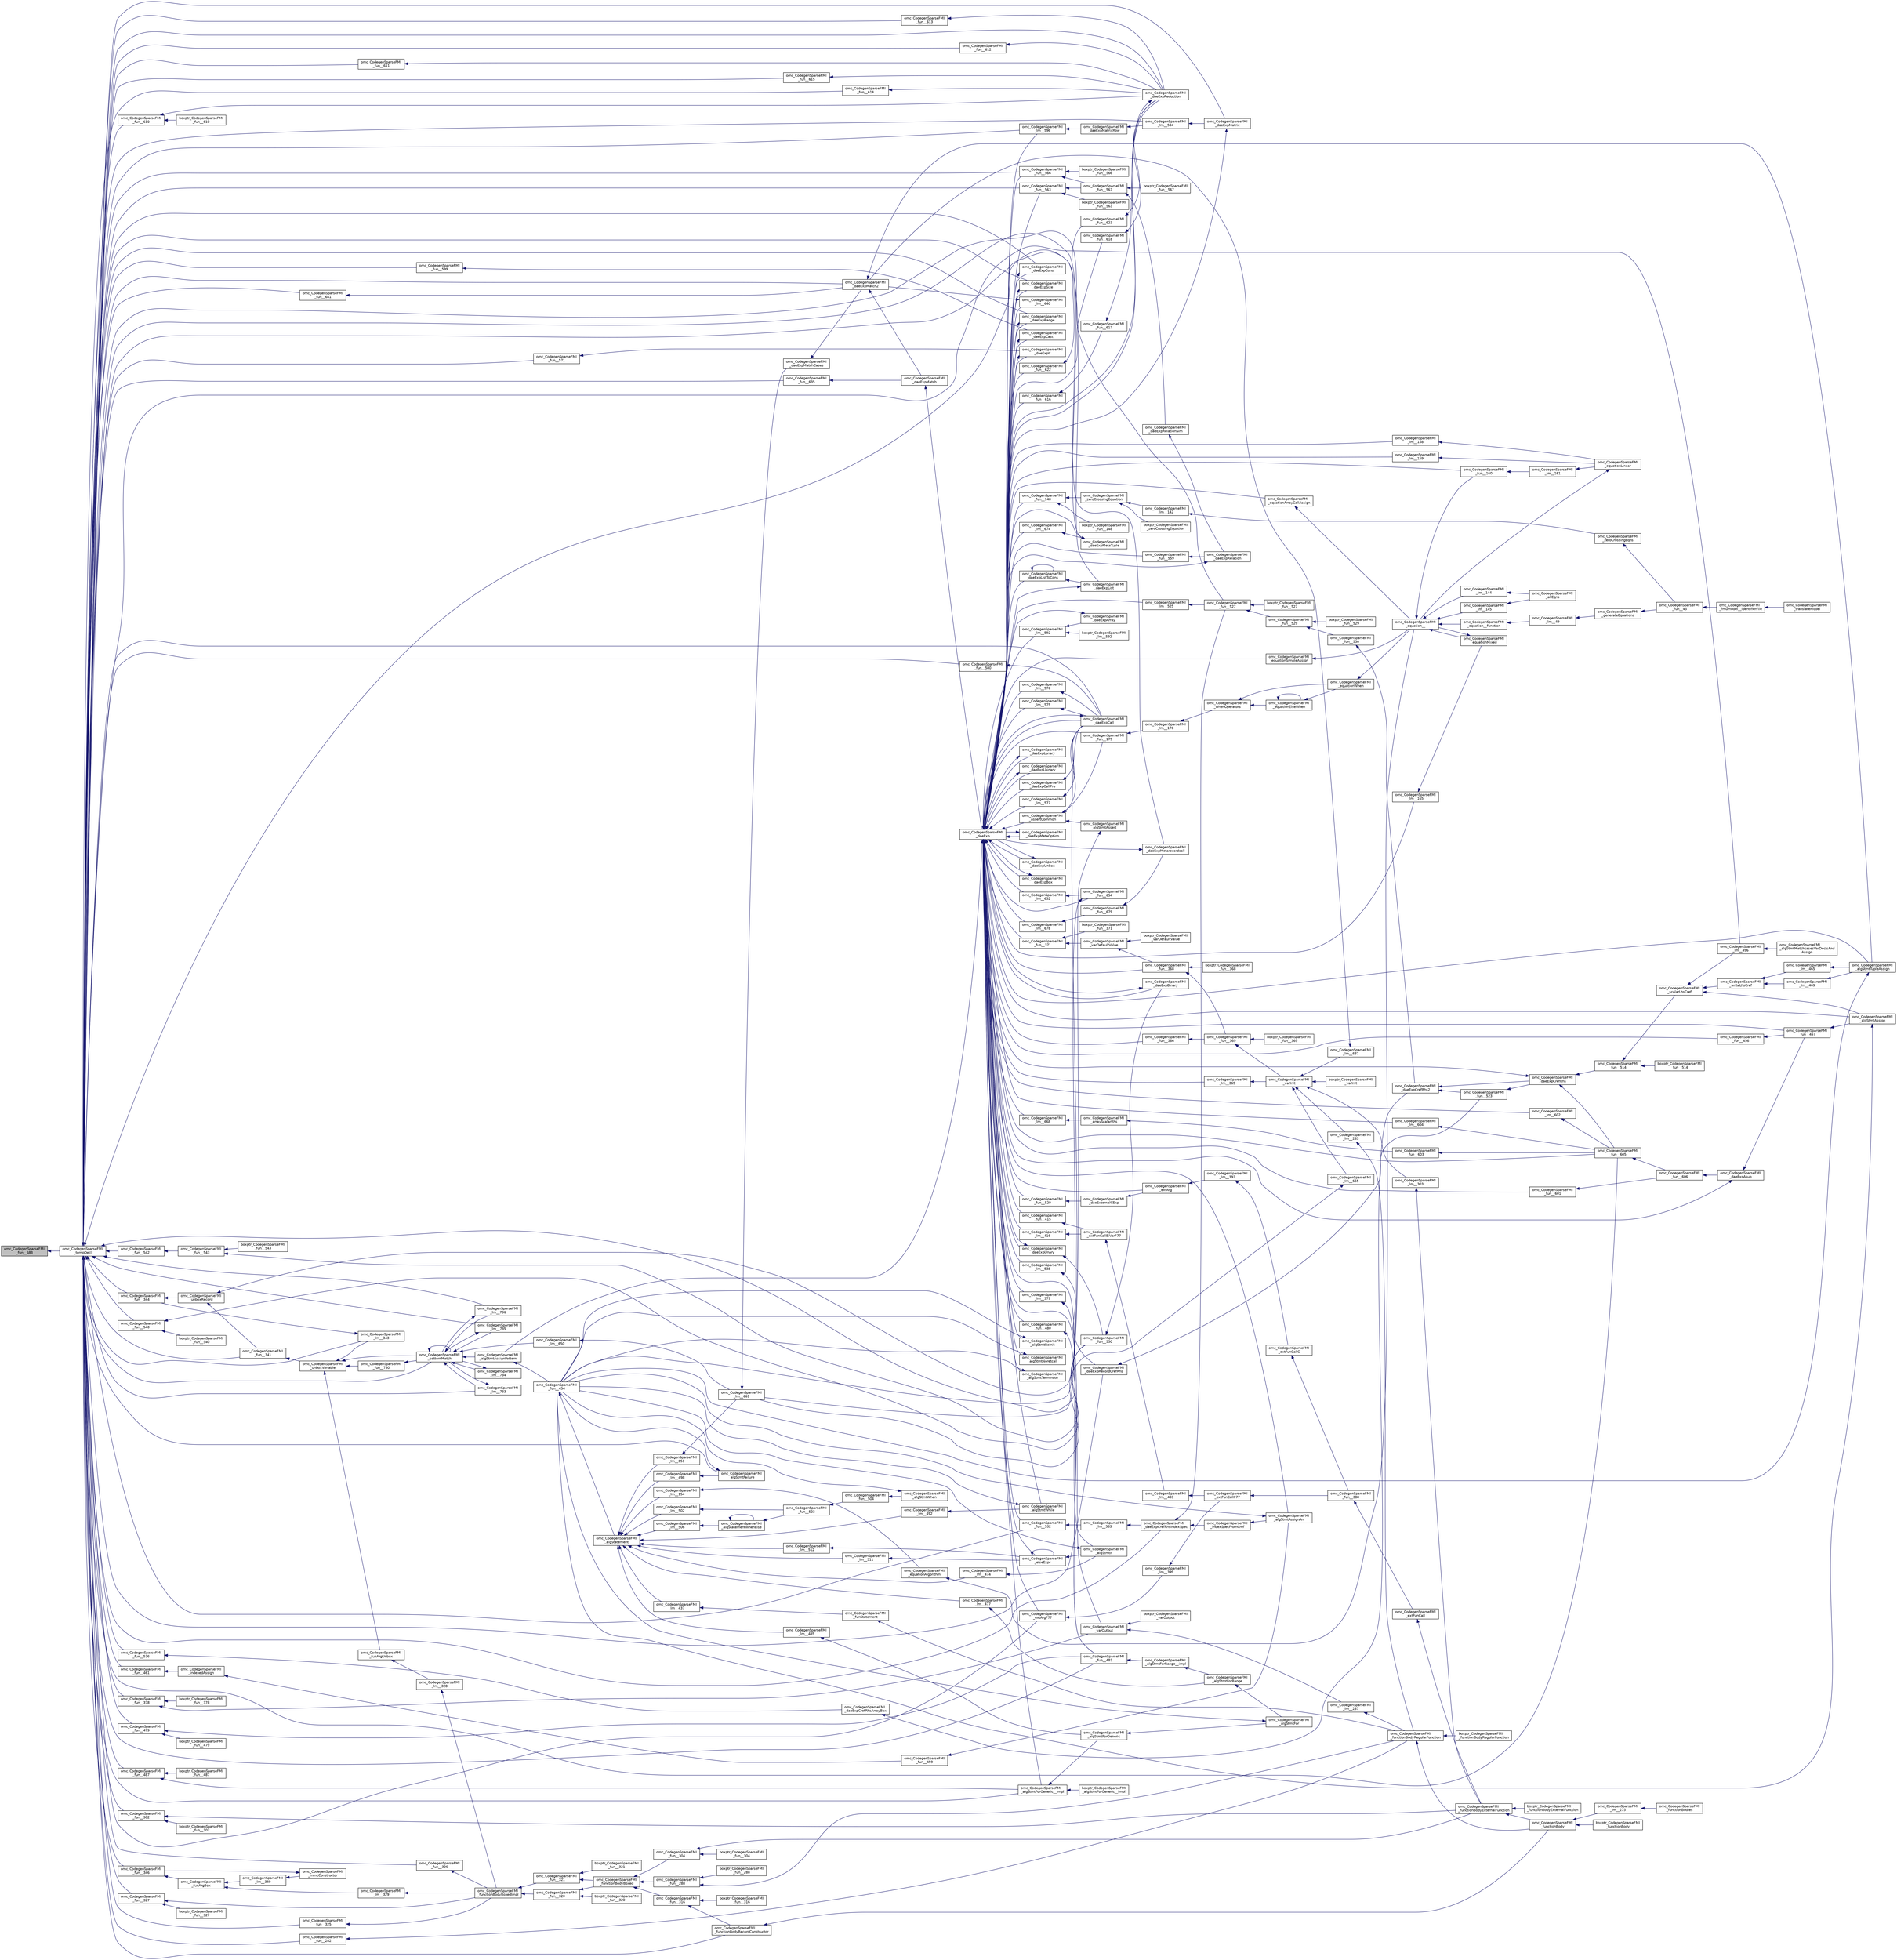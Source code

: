 digraph "omc_CodegenSparseFMI_fun__683"
{
  edge [fontname="Helvetica",fontsize="10",labelfontname="Helvetica",labelfontsize="10"];
  node [fontname="Helvetica",fontsize="10",shape=record];
  rankdir="LR";
  Node157282 [label="omc_CodegenSparseFMI\l_fun__683",height=0.2,width=0.4,color="black", fillcolor="grey75", style="filled", fontcolor="black"];
  Node157282 -> Node157283 [dir="back",color="midnightblue",fontsize="10",style="solid",fontname="Helvetica"];
  Node157283 [label="omc_CodegenSparseFMI\l_tempDecl",height=0.2,width=0.4,color="black", fillcolor="white", style="filled",URL="$da/d88/_codegen_sparse_f_m_i_8h.html#a41b68e3e9765b2d8afc8ce6102197450"];
  Node157283 -> Node157284 [dir="back",color="midnightblue",fontsize="10",style="solid",fontname="Helvetica"];
  Node157284 [label="omc_CodegenSparseFMI\l_patternMatch",height=0.2,width=0.4,color="black", fillcolor="white", style="filled",URL="$da/d88/_codegen_sparse_f_m_i_8h.html#ad931d10dc5987d592d51a2bf83ca7232"];
  Node157284 -> Node157284 [dir="back",color="midnightblue",fontsize="10",style="solid",fontname="Helvetica"];
  Node157284 -> Node157285 [dir="back",color="midnightblue",fontsize="10",style="solid",fontname="Helvetica"];
  Node157285 [label="omc_CodegenSparseFMI\l_lm__736",height=0.2,width=0.4,color="black", fillcolor="white", style="filled",URL="$d1/d2e/_codegen_sparse_f_m_i_8c.html#a7fce9e224a3965bb467c8232aa35258f"];
  Node157285 -> Node157284 [dir="back",color="midnightblue",fontsize="10",style="solid",fontname="Helvetica"];
  Node157284 -> Node157286 [dir="back",color="midnightblue",fontsize="10",style="solid",fontname="Helvetica"];
  Node157286 [label="omc_CodegenSparseFMI\l_lm__735",height=0.2,width=0.4,color="black", fillcolor="white", style="filled",URL="$d1/d2e/_codegen_sparse_f_m_i_8c.html#a27ff711a3c2175c068a9728291693881"];
  Node157286 -> Node157284 [dir="back",color="midnightblue",fontsize="10",style="solid",fontname="Helvetica"];
  Node157284 -> Node157287 [dir="back",color="midnightblue",fontsize="10",style="solid",fontname="Helvetica"];
  Node157287 [label="omc_CodegenSparseFMI\l_lm__734",height=0.2,width=0.4,color="black", fillcolor="white", style="filled",URL="$d1/d2e/_codegen_sparse_f_m_i_8c.html#aa83e5c861169f5d8ed60f275a28cb216"];
  Node157287 -> Node157284 [dir="back",color="midnightblue",fontsize="10",style="solid",fontname="Helvetica"];
  Node157284 -> Node157288 [dir="back",color="midnightblue",fontsize="10",style="solid",fontname="Helvetica"];
  Node157288 [label="omc_CodegenSparseFMI\l_lm__733",height=0.2,width=0.4,color="black", fillcolor="white", style="filled",URL="$d1/d2e/_codegen_sparse_f_m_i_8c.html#a3f6d126ebb5ae34563fc46861844be3f"];
  Node157288 -> Node157284 [dir="back",color="midnightblue",fontsize="10",style="solid",fontname="Helvetica"];
  Node157284 -> Node157289 [dir="back",color="midnightblue",fontsize="10",style="solid",fontname="Helvetica"];
  Node157289 [label="omc_CodegenSparseFMI\l_algStmtAssignPattern",height=0.2,width=0.4,color="black", fillcolor="white", style="filled",URL="$da/d88/_codegen_sparse_f_m_i_8h.html#aa769cf6a279946c8484ba60efafa1bc7"];
  Node157289 -> Node157290 [dir="back",color="midnightblue",fontsize="10",style="solid",fontname="Helvetica"];
  Node157290 [label="omc_CodegenSparseFMI\l_fun__454",height=0.2,width=0.4,color="black", fillcolor="white", style="filled",URL="$d1/d2e/_codegen_sparse_f_m_i_8c.html#a38506d8a286cdb1703e9653cec496244"];
  Node157290 -> Node157291 [dir="back",color="midnightblue",fontsize="10",style="solid",fontname="Helvetica"];
  Node157291 [label="omc_CodegenSparseFMI\l_algStatement",height=0.2,width=0.4,color="black", fillcolor="white", style="filled",URL="$da/d88/_codegen_sparse_f_m_i_8h.html#a5d1fbf810cfb458410c3f606dd4518d6"];
  Node157291 -> Node157292 [dir="back",color="midnightblue",fontsize="10",style="solid",fontname="Helvetica"];
  Node157292 [label="omc_CodegenSparseFMI\l_lm__651",height=0.2,width=0.4,color="black", fillcolor="white", style="filled",URL="$d1/d2e/_codegen_sparse_f_m_i_8c.html#a4601ee3bb7611f920e2f9c96c21fce8e"];
  Node157292 -> Node157293 [dir="back",color="midnightblue",fontsize="10",style="solid",fontname="Helvetica"];
  Node157293 [label="omc_CodegenSparseFMI\l_lm__661",height=0.2,width=0.4,color="black", fillcolor="white", style="filled",URL="$d1/d2e/_codegen_sparse_f_m_i_8c.html#af15d08c53a5b48667e16622e16e97ec5"];
  Node157293 -> Node157294 [dir="back",color="midnightblue",fontsize="10",style="solid",fontname="Helvetica"];
  Node157294 [label="omc_CodegenSparseFMI\l_daeExpMatchCases",height=0.2,width=0.4,color="black", fillcolor="white", style="filled",URL="$da/d88/_codegen_sparse_f_m_i_8h.html#a67c72be0aaa49a7a85509e1c5ab98b41"];
  Node157294 -> Node157295 [dir="back",color="midnightblue",fontsize="10",style="solid",fontname="Helvetica"];
  Node157295 [label="omc_CodegenSparseFMI\l_daeExpMatch2",height=0.2,width=0.4,color="black", fillcolor="white", style="filled",URL="$da/d88/_codegen_sparse_f_m_i_8h.html#a3d2d85eda4fc6adaf9f0a30a7a870128"];
  Node157295 -> Node157296 [dir="back",color="midnightblue",fontsize="10",style="solid",fontname="Helvetica"];
  Node157296 [label="omc_CodegenSparseFMI\l_daeExpMatch",height=0.2,width=0.4,color="black", fillcolor="white", style="filled",URL="$da/d88/_codegen_sparse_f_m_i_8h.html#a59ba01dc770311168227b0e3a87b1e1d"];
  Node157296 -> Node157297 [dir="back",color="midnightblue",fontsize="10",style="solid",fontname="Helvetica"];
  Node157297 [label="omc_CodegenSparseFMI\l_daeExp",height=0.2,width=0.4,color="black", fillcolor="white", style="filled",URL="$da/d88/_codegen_sparse_f_m_i_8h.html#ab26972f772620810838d527d8554f2ac"];
  Node157297 -> Node157298 [dir="back",color="midnightblue",fontsize="10",style="solid",fontname="Helvetica"];
  Node157298 [label="omc_CodegenSparseFMI\l_assertCommon",height=0.2,width=0.4,color="black", fillcolor="white", style="filled",URL="$da/d88/_codegen_sparse_f_m_i_8h.html#affff73cc747add47129bcbacc2d38f9a"];
  Node157298 -> Node157299 [dir="back",color="midnightblue",fontsize="10",style="solid",fontname="Helvetica"];
  Node157299 [label="omc_CodegenSparseFMI\l_daeExpCall",height=0.2,width=0.4,color="black", fillcolor="white", style="filled",URL="$da/d88/_codegen_sparse_f_m_i_8h.html#a48a7b37bcd95aafb972b82321fa96aac"];
  Node157299 -> Node157297 [dir="back",color="midnightblue",fontsize="10",style="solid",fontname="Helvetica"];
  Node157298 -> Node157300 [dir="back",color="midnightblue",fontsize="10",style="solid",fontname="Helvetica"];
  Node157300 [label="omc_CodegenSparseFMI\l_algStmtAssert",height=0.2,width=0.4,color="black", fillcolor="white", style="filled",URL="$da/d88/_codegen_sparse_f_m_i_8h.html#a6b429ec5152996a5f9279a3ddf6844b0"];
  Node157300 -> Node157290 [dir="back",color="midnightblue",fontsize="10",style="solid",fontname="Helvetica"];
  Node157298 -> Node157301 [dir="back",color="midnightblue",fontsize="10",style="solid",fontname="Helvetica"];
  Node157301 [label="omc_CodegenSparseFMI\l_fun__175",height=0.2,width=0.4,color="black", fillcolor="white", style="filled",URL="$d1/d2e/_codegen_sparse_f_m_i_8c.html#ae71d3dbce84027f4da25d630128e9f06"];
  Node157301 -> Node157302 [dir="back",color="midnightblue",fontsize="10",style="solid",fontname="Helvetica"];
  Node157302 [label="omc_CodegenSparseFMI\l_lm__176",height=0.2,width=0.4,color="black", fillcolor="white", style="filled",URL="$d1/d2e/_codegen_sparse_f_m_i_8c.html#a3aab67e796da3718ac21ae4e0b10522b"];
  Node157302 -> Node157303 [dir="back",color="midnightblue",fontsize="10",style="solid",fontname="Helvetica"];
  Node157303 [label="omc_CodegenSparseFMI\l_whenOperators",height=0.2,width=0.4,color="black", fillcolor="white", style="filled",URL="$da/d88/_codegen_sparse_f_m_i_8h.html#aaa56a6cbe937c9e43604fbefcddc43d4"];
  Node157303 -> Node157304 [dir="back",color="midnightblue",fontsize="10",style="solid",fontname="Helvetica"];
  Node157304 [label="omc_CodegenSparseFMI\l_equationElseWhen",height=0.2,width=0.4,color="black", fillcolor="white", style="filled",URL="$da/d88/_codegen_sparse_f_m_i_8h.html#a9252f94be6a8d4db5d542a2a30867d21"];
  Node157304 -> Node157304 [dir="back",color="midnightblue",fontsize="10",style="solid",fontname="Helvetica"];
  Node157304 -> Node157305 [dir="back",color="midnightblue",fontsize="10",style="solid",fontname="Helvetica"];
  Node157305 [label="omc_CodegenSparseFMI\l_equationWhen",height=0.2,width=0.4,color="black", fillcolor="white", style="filled",URL="$da/d88/_codegen_sparse_f_m_i_8h.html#a182b50d619540de019adbeb9053f85d2"];
  Node157305 -> Node157306 [dir="back",color="midnightblue",fontsize="10",style="solid",fontname="Helvetica"];
  Node157306 [label="omc_CodegenSparseFMI\l_equation__",height=0.2,width=0.4,color="black", fillcolor="white", style="filled",URL="$da/d88/_codegen_sparse_f_m_i_8h.html#a99f4c0cb745d02faf3615bcda104a18a"];
  Node157306 -> Node157307 [dir="back",color="midnightblue",fontsize="10",style="solid",fontname="Helvetica"];
  Node157307 [label="omc_CodegenSparseFMI\l_equationMixed",height=0.2,width=0.4,color="black", fillcolor="white", style="filled",URL="$da/d88/_codegen_sparse_f_m_i_8h.html#ac29f9768bd0d77a3e1e85ee8d33113f2"];
  Node157307 -> Node157306 [dir="back",color="midnightblue",fontsize="10",style="solid",fontname="Helvetica"];
  Node157306 -> Node157308 [dir="back",color="midnightblue",fontsize="10",style="solid",fontname="Helvetica"];
  Node157308 [label="omc_CodegenSparseFMI\l_fun__160",height=0.2,width=0.4,color="black", fillcolor="white", style="filled",URL="$d1/d2e/_codegen_sparse_f_m_i_8c.html#ae706b7e1daac9ecce083bb0f153c4537"];
  Node157308 -> Node157309 [dir="back",color="midnightblue",fontsize="10",style="solid",fontname="Helvetica"];
  Node157309 [label="omc_CodegenSparseFMI\l_lm__161",height=0.2,width=0.4,color="black", fillcolor="white", style="filled",URL="$d1/d2e/_codegen_sparse_f_m_i_8c.html#afef10b15667b5fa348e2e5474100a059"];
  Node157309 -> Node157310 [dir="back",color="midnightblue",fontsize="10",style="solid",fontname="Helvetica"];
  Node157310 [label="omc_CodegenSparseFMI\l_equationLinear",height=0.2,width=0.4,color="black", fillcolor="white", style="filled",URL="$da/d88/_codegen_sparse_f_m_i_8h.html#ae8ae758cee8e51f80c69f273ea2dead4"];
  Node157310 -> Node157306 [dir="back",color="midnightblue",fontsize="10",style="solid",fontname="Helvetica"];
  Node157306 -> Node157311 [dir="back",color="midnightblue",fontsize="10",style="solid",fontname="Helvetica"];
  Node157311 [label="omc_CodegenSparseFMI\l_lm__145",height=0.2,width=0.4,color="black", fillcolor="white", style="filled",URL="$d1/d2e/_codegen_sparse_f_m_i_8c.html#a482b9fe4a2cf1170ba37c04cbeeba56b"];
  Node157311 -> Node157312 [dir="back",color="midnightblue",fontsize="10",style="solid",fontname="Helvetica"];
  Node157312 [label="omc_CodegenSparseFMI\l_allEqns",height=0.2,width=0.4,color="black", fillcolor="white", style="filled",URL="$da/d88/_codegen_sparse_f_m_i_8h.html#a94fa0652e8d98e8869394cc988af391b"];
  Node157306 -> Node157313 [dir="back",color="midnightblue",fontsize="10",style="solid",fontname="Helvetica"];
  Node157313 [label="omc_CodegenSparseFMI\l_lm__144",height=0.2,width=0.4,color="black", fillcolor="white", style="filled",URL="$d1/d2e/_codegen_sparse_f_m_i_8c.html#a53bc84287c3730b73c523380ca378dcf"];
  Node157313 -> Node157312 [dir="back",color="midnightblue",fontsize="10",style="solid",fontname="Helvetica"];
  Node157306 -> Node157314 [dir="back",color="midnightblue",fontsize="10",style="solid",fontname="Helvetica"];
  Node157314 [label="omc_CodegenSparseFMI\l_equation__function",height=0.2,width=0.4,color="black", fillcolor="white", style="filled",URL="$da/d88/_codegen_sparse_f_m_i_8h.html#a3b6d78478d2920ade27380933feef664"];
  Node157314 -> Node157315 [dir="back",color="midnightblue",fontsize="10",style="solid",fontname="Helvetica"];
  Node157315 [label="omc_CodegenSparseFMI\l_lm__49",height=0.2,width=0.4,color="black", fillcolor="white", style="filled",URL="$d1/d2e/_codegen_sparse_f_m_i_8c.html#afd950130e5951ce5d9b078504b8e5445"];
  Node157315 -> Node157316 [dir="back",color="midnightblue",fontsize="10",style="solid",fontname="Helvetica"];
  Node157316 [label="omc_CodegenSparseFMI\l_generateEquations",height=0.2,width=0.4,color="black", fillcolor="white", style="filled",URL="$da/d88/_codegen_sparse_f_m_i_8h.html#a944e50c37aa93fa6e9c540a7d9a7f671"];
  Node157316 -> Node157317 [dir="back",color="midnightblue",fontsize="10",style="solid",fontname="Helvetica"];
  Node157317 [label="omc_CodegenSparseFMI\l_fun__45",height=0.2,width=0.4,color="black", fillcolor="white", style="filled",URL="$d1/d2e/_codegen_sparse_f_m_i_8c.html#a33c397eee4567dbaf5269d88f9ea50f2"];
  Node157317 -> Node157318 [dir="back",color="midnightblue",fontsize="10",style="solid",fontname="Helvetica"];
  Node157318 [label="omc_CodegenSparseFMI\l_fmumodel__identifierFile",height=0.2,width=0.4,color="black", fillcolor="white", style="filled",URL="$da/d88/_codegen_sparse_f_m_i_8h.html#a0d704247081fbb1f268bdd5ae5d7f3f3"];
  Node157318 -> Node157319 [dir="back",color="midnightblue",fontsize="10",style="solid",fontname="Helvetica"];
  Node157319 [label="omc_CodegenSparseFMI\l_translateModel",height=0.2,width=0.4,color="black", fillcolor="white", style="filled",URL="$da/d88/_codegen_sparse_f_m_i_8h.html#a6e115544fcae7968ab9fa00a0ea17b1d"];
  Node157303 -> Node157305 [dir="back",color="midnightblue",fontsize="10",style="solid",fontname="Helvetica"];
  Node157297 -> Node157289 [dir="back",color="midnightblue",fontsize="10",style="solid",fontname="Helvetica"];
  Node157297 -> Node157320 [dir="back",color="midnightblue",fontsize="10",style="solid",fontname="Helvetica"];
  Node157320 [label="omc_CodegenSparseFMI\l_lm__678",height=0.2,width=0.4,color="black", fillcolor="white", style="filled",URL="$d1/d2e/_codegen_sparse_f_m_i_8c.html#a128c47290974b3ffbcea043e82979943"];
  Node157320 -> Node157321 [dir="back",color="midnightblue",fontsize="10",style="solid",fontname="Helvetica"];
  Node157321 [label="omc_CodegenSparseFMI\l_fun__679",height=0.2,width=0.4,color="black", fillcolor="white", style="filled",URL="$d1/d2e/_codegen_sparse_f_m_i_8c.html#a2365ba198f39b872daa06cc5d23c6252"];
  Node157321 -> Node157322 [dir="back",color="midnightblue",fontsize="10",style="solid",fontname="Helvetica"];
  Node157322 [label="omc_CodegenSparseFMI\l_daeExpMetarecordcall",height=0.2,width=0.4,color="black", fillcolor="white", style="filled",URL="$da/d88/_codegen_sparse_f_m_i_8h.html#af4d3cdaeb7380d8a65146e12030c5c0e"];
  Node157322 -> Node157297 [dir="back",color="midnightblue",fontsize="10",style="solid",fontname="Helvetica"];
  Node157297 -> Node157323 [dir="back",color="midnightblue",fontsize="10",style="solid",fontname="Helvetica"];
  Node157323 [label="omc_CodegenSparseFMI\l_daeExpMetaOption",height=0.2,width=0.4,color="black", fillcolor="white", style="filled",URL="$da/d88/_codegen_sparse_f_m_i_8h.html#ae536b39241762561555271004c37440e"];
  Node157323 -> Node157297 [dir="back",color="midnightblue",fontsize="10",style="solid",fontname="Helvetica"];
  Node157297 -> Node157324 [dir="back",color="midnightblue",fontsize="10",style="solid",fontname="Helvetica"];
  Node157324 [label="omc_CodegenSparseFMI\l_lm__674",height=0.2,width=0.4,color="black", fillcolor="white", style="filled",URL="$d1/d2e/_codegen_sparse_f_m_i_8c.html#ad52f1b672015908228e495a9b9ff40ca"];
  Node157324 -> Node157325 [dir="back",color="midnightblue",fontsize="10",style="solid",fontname="Helvetica"];
  Node157325 [label="omc_CodegenSparseFMI\l_daeExpMetaTuple",height=0.2,width=0.4,color="black", fillcolor="white", style="filled",URL="$da/d88/_codegen_sparse_f_m_i_8h.html#a37dab4d4c7bc7fd838505c060a8b9049"];
  Node157325 -> Node157297 [dir="back",color="midnightblue",fontsize="10",style="solid",fontname="Helvetica"];
  Node157297 -> Node157326 [dir="back",color="midnightblue",fontsize="10",style="solid",fontname="Helvetica"];
  Node157326 [label="omc_CodegenSparseFMI\l_daeExpCons",height=0.2,width=0.4,color="black", fillcolor="white", style="filled",URL="$da/d88/_codegen_sparse_f_m_i_8h.html#ab881b9f7dbddb69fe91bb74c9c5c54c1"];
  Node157326 -> Node157297 [dir="back",color="midnightblue",fontsize="10",style="solid",fontname="Helvetica"];
  Node157297 -> Node157327 [dir="back",color="midnightblue",fontsize="10",style="solid",fontname="Helvetica"];
  Node157327 [label="omc_CodegenSparseFMI\l_daeExpListToCons",height=0.2,width=0.4,color="black", fillcolor="white", style="filled",URL="$da/d88/_codegen_sparse_f_m_i_8h.html#a1d1ae6cb82e69292e58b8c65e002ea55"];
  Node157327 -> Node157327 [dir="back",color="midnightblue",fontsize="10",style="solid",fontname="Helvetica"];
  Node157327 -> Node157328 [dir="back",color="midnightblue",fontsize="10",style="solid",fontname="Helvetica"];
  Node157328 [label="omc_CodegenSparseFMI\l_daeExpList",height=0.2,width=0.4,color="black", fillcolor="white", style="filled",URL="$da/d88/_codegen_sparse_f_m_i_8h.html#a2f666b582c610d5c8b23988ecba9664b"];
  Node157328 -> Node157297 [dir="back",color="midnightblue",fontsize="10",style="solid",fontname="Helvetica"];
  Node157297 -> Node157329 [dir="back",color="midnightblue",fontsize="10",style="solid",fontname="Helvetica"];
  Node157329 [label="omc_CodegenSparseFMI\l_lm__668",height=0.2,width=0.4,color="black", fillcolor="white", style="filled",URL="$d1/d2e/_codegen_sparse_f_m_i_8c.html#a76351725b41da0af498aadf54b92c275"];
  Node157329 -> Node157330 [dir="back",color="midnightblue",fontsize="10",style="solid",fontname="Helvetica"];
  Node157330 [label="omc_CodegenSparseFMI\l_arrayScalarRhs",height=0.2,width=0.4,color="black", fillcolor="white", style="filled",URL="$da/d88/_codegen_sparse_f_m_i_8h.html#ab4de96fd8fb5647ef325ca122a4753f3"];
  Node157330 -> Node157331 [dir="back",color="midnightblue",fontsize="10",style="solid",fontname="Helvetica"];
  Node157331 [label="omc_CodegenSparseFMI\l_fun__603",height=0.2,width=0.4,color="black", fillcolor="white", style="filled",URL="$d1/d2e/_codegen_sparse_f_m_i_8c.html#adbd2857da6df0e479b3bd77c5b7a8f7d"];
  Node157331 -> Node157332 [dir="back",color="midnightblue",fontsize="10",style="solid",fontname="Helvetica"];
  Node157332 [label="omc_CodegenSparseFMI\l_fun__605",height=0.2,width=0.4,color="black", fillcolor="white", style="filled",URL="$d1/d2e/_codegen_sparse_f_m_i_8c.html#a9bd0f333ed74be93d8bd6468cde56736"];
  Node157332 -> Node157333 [dir="back",color="midnightblue",fontsize="10",style="solid",fontname="Helvetica"];
  Node157333 [label="omc_CodegenSparseFMI\l_fun__606",height=0.2,width=0.4,color="black", fillcolor="white", style="filled",URL="$d1/d2e/_codegen_sparse_f_m_i_8c.html#a57e7ee8cc6cf0e5de142a92a92caf6d0"];
  Node157333 -> Node157334 [dir="back",color="midnightblue",fontsize="10",style="solid",fontname="Helvetica"];
  Node157334 [label="omc_CodegenSparseFMI\l_daeExpAsub",height=0.2,width=0.4,color="black", fillcolor="white", style="filled",URL="$da/d88/_codegen_sparse_f_m_i_8h.html#ab042430b0f630bd548c9122206a41a76"];
  Node157334 -> Node157297 [dir="back",color="midnightblue",fontsize="10",style="solid",fontname="Helvetica"];
  Node157334 -> Node157335 [dir="back",color="midnightblue",fontsize="10",style="solid",fontname="Helvetica"];
  Node157335 [label="omc_CodegenSparseFMI\l_fun__457",height=0.2,width=0.4,color="black", fillcolor="white", style="filled",URL="$d1/d2e/_codegen_sparse_f_m_i_8c.html#a9a66843f2c8f85ed8a0e89829eadf41b"];
  Node157335 -> Node157336 [dir="back",color="midnightblue",fontsize="10",style="solid",fontname="Helvetica"];
  Node157336 [label="omc_CodegenSparseFMI\l_algStmtAssign",height=0.2,width=0.4,color="black", fillcolor="white", style="filled",URL="$da/d88/_codegen_sparse_f_m_i_8h.html#a1c3cbb22c2453d6b93e5a19e87126639"];
  Node157336 -> Node157290 [dir="back",color="midnightblue",fontsize="10",style="solid",fontname="Helvetica"];
  Node157297 -> Node157337 [dir="back",color="midnightblue",fontsize="10",style="solid",fontname="Helvetica"];
  Node157337 [label="omc_CodegenSparseFMI\l_daeExpUnbox",height=0.2,width=0.4,color="black", fillcolor="white", style="filled",URL="$da/d88/_codegen_sparse_f_m_i_8h.html#ad8a93ec5bfec6454d268e95a82bf96b8"];
  Node157337 -> Node157297 [dir="back",color="midnightblue",fontsize="10",style="solid",fontname="Helvetica"];
  Node157297 -> Node157338 [dir="back",color="midnightblue",fontsize="10",style="solid",fontname="Helvetica"];
  Node157338 [label="omc_CodegenSparseFMI\l_daeExpBox",height=0.2,width=0.4,color="black", fillcolor="white", style="filled",URL="$da/d88/_codegen_sparse_f_m_i_8h.html#a39dc1615a535b01d20db9b87fc607d3c"];
  Node157338 -> Node157297 [dir="back",color="midnightblue",fontsize="10",style="solid",fontname="Helvetica"];
  Node157297 -> Node157339 [dir="back",color="midnightblue",fontsize="10",style="solid",fontname="Helvetica"];
  Node157339 [label="omc_CodegenSparseFMI\l_fun__654",height=0.2,width=0.4,color="black", fillcolor="white", style="filled",URL="$d1/d2e/_codegen_sparse_f_m_i_8c.html#a779418d021f2bf6e5e05257271d6512f"];
  Node157339 -> Node157293 [dir="back",color="midnightblue",fontsize="10",style="solid",fontname="Helvetica"];
  Node157297 -> Node157340 [dir="back",color="midnightblue",fontsize="10",style="solid",fontname="Helvetica"];
  Node157340 [label="omc_CodegenSparseFMI\l_lm__652",height=0.2,width=0.4,color="black", fillcolor="white", style="filled",URL="$d1/d2e/_codegen_sparse_f_m_i_8c.html#afb77daba20dc13d99f8916228d277ad2"];
  Node157340 -> Node157339 [dir="back",color="midnightblue",fontsize="10",style="solid",fontname="Helvetica"];
  Node157297 -> Node157341 [dir="back",color="midnightblue",fontsize="10",style="solid",fontname="Helvetica"];
  Node157341 [label="omc_CodegenSparseFMI\l_lm__640",height=0.2,width=0.4,color="black", fillcolor="white", style="filled",URL="$d1/d2e/_codegen_sparse_f_m_i_8c.html#ab7ae5141c274871c57b0fb912e7ddaf7"];
  Node157341 -> Node157295 [dir="back",color="midnightblue",fontsize="10",style="solid",fontname="Helvetica"];
  Node157297 -> Node157342 [dir="back",color="midnightblue",fontsize="10",style="solid",fontname="Helvetica"];
  Node157342 [label="omc_CodegenSparseFMI\l_daeExpReduction",height=0.2,width=0.4,color="black", fillcolor="white", style="filled",URL="$da/d88/_codegen_sparse_f_m_i_8h.html#a215e1cfa638090eb2c87b8d31be99cf0"];
  Node157342 -> Node157297 [dir="back",color="midnightblue",fontsize="10",style="solid",fontname="Helvetica"];
  Node157297 -> Node157343 [dir="back",color="midnightblue",fontsize="10",style="solid",fontname="Helvetica"];
  Node157343 [label="omc_CodegenSparseFMI\l_fun__622",height=0.2,width=0.4,color="black", fillcolor="white", style="filled",URL="$d1/d2e/_codegen_sparse_f_m_i_8c.html#ae5c95b0ba06e68ed18a5d60da4cda046"];
  Node157343 -> Node157344 [dir="back",color="midnightblue",fontsize="10",style="solid",fontname="Helvetica"];
  Node157344 [label="omc_CodegenSparseFMI\l_fun__623",height=0.2,width=0.4,color="black", fillcolor="white", style="filled",URL="$d1/d2e/_codegen_sparse_f_m_i_8c.html#ad252a6b0c4628a8f587fbfdf6b702226"];
  Node157344 -> Node157342 [dir="back",color="midnightblue",fontsize="10",style="solid",fontname="Helvetica"];
  Node157297 -> Node157345 [dir="back",color="midnightblue",fontsize="10",style="solid",fontname="Helvetica"];
  Node157345 [label="omc_CodegenSparseFMI\l_fun__618",height=0.2,width=0.4,color="black", fillcolor="white", style="filled",URL="$d1/d2e/_codegen_sparse_f_m_i_8c.html#a6b9efcf5bb1e83e9d6d64821e5b15530"];
  Node157345 -> Node157342 [dir="back",color="midnightblue",fontsize="10",style="solid",fontname="Helvetica"];
  Node157297 -> Node157346 [dir="back",color="midnightblue",fontsize="10",style="solid",fontname="Helvetica"];
  Node157346 [label="omc_CodegenSparseFMI\l_fun__616",height=0.2,width=0.4,color="black", fillcolor="white", style="filled",URL="$d1/d2e/_codegen_sparse_f_m_i_8c.html#a635859e8c511453505953fab612853b3"];
  Node157346 -> Node157347 [dir="back",color="midnightblue",fontsize="10",style="solid",fontname="Helvetica"];
  Node157347 [label="omc_CodegenSparseFMI\l_fun__617",height=0.2,width=0.4,color="black", fillcolor="white", style="filled",URL="$d1/d2e/_codegen_sparse_f_m_i_8c.html#aa08069808fe588458678d9549eb3b245"];
  Node157347 -> Node157342 [dir="back",color="midnightblue",fontsize="10",style="solid",fontname="Helvetica"];
  Node157297 -> Node157348 [dir="back",color="midnightblue",fontsize="10",style="solid",fontname="Helvetica"];
  Node157348 [label="omc_CodegenSparseFMI\l_daeExpSize",height=0.2,width=0.4,color="black", fillcolor="white", style="filled",URL="$da/d88/_codegen_sparse_f_m_i_8h.html#a65806134dc2b86c56ad13bd542641799"];
  Node157348 -> Node157297 [dir="back",color="midnightblue",fontsize="10",style="solid",fontname="Helvetica"];
  Node157297 -> Node157349 [dir="back",color="midnightblue",fontsize="10",style="solid",fontname="Helvetica"];
  Node157349 [label="omc_CodegenSparseFMI\l_daeExpCallPre",height=0.2,width=0.4,color="black", fillcolor="white", style="filled",URL="$da/d88/_codegen_sparse_f_m_i_8h.html#a14fa316eb180ca150badd71a2b426953"];
  Node157349 -> Node157299 [dir="back",color="midnightblue",fontsize="10",style="solid",fontname="Helvetica"];
  Node157297 -> Node157332 [dir="back",color="midnightblue",fontsize="10",style="solid",fontname="Helvetica"];
  Node157297 -> Node157350 [dir="back",color="midnightblue",fontsize="10",style="solid",fontname="Helvetica"];
  Node157350 [label="omc_CodegenSparseFMI\l_lm__604",height=0.2,width=0.4,color="black", fillcolor="white", style="filled",URL="$d1/d2e/_codegen_sparse_f_m_i_8c.html#a1ea19ba89eb6b92706330d280b4a28c4"];
  Node157350 -> Node157332 [dir="back",color="midnightblue",fontsize="10",style="solid",fontname="Helvetica"];
  Node157297 -> Node157351 [dir="back",color="midnightblue",fontsize="10",style="solid",fontname="Helvetica"];
  Node157351 [label="omc_CodegenSparseFMI\l_lm__602",height=0.2,width=0.4,color="black", fillcolor="white", style="filled",URL="$d1/d2e/_codegen_sparse_f_m_i_8c.html#a033ed9fe3cb36fea59e62007c6a4d090"];
  Node157351 -> Node157332 [dir="back",color="midnightblue",fontsize="10",style="solid",fontname="Helvetica"];
  Node157297 -> Node157352 [dir="back",color="midnightblue",fontsize="10",style="solid",fontname="Helvetica"];
  Node157352 [label="omc_CodegenSparseFMI\l_fun__601",height=0.2,width=0.4,color="black", fillcolor="white", style="filled",URL="$d1/d2e/_codegen_sparse_f_m_i_8c.html#a7e7064f5d085e776607bd7e91ba97557"];
  Node157352 -> Node157333 [dir="back",color="midnightblue",fontsize="10",style="solid",fontname="Helvetica"];
  Node157297 -> Node157353 [dir="back",color="midnightblue",fontsize="10",style="solid",fontname="Helvetica"];
  Node157353 [label="omc_CodegenSparseFMI\l_daeExpCast",height=0.2,width=0.4,color="black", fillcolor="white", style="filled",URL="$da/d88/_codegen_sparse_f_m_i_8h.html#a4925df985f63c7b864fc53ff465f925e"];
  Node157353 -> Node157297 [dir="back",color="midnightblue",fontsize="10",style="solid",fontname="Helvetica"];
  Node157297 -> Node157354 [dir="back",color="midnightblue",fontsize="10",style="solid",fontname="Helvetica"];
  Node157354 [label="omc_CodegenSparseFMI\l_daeExpRange",height=0.2,width=0.4,color="black", fillcolor="white", style="filled",URL="$da/d88/_codegen_sparse_f_m_i_8h.html#ab06fb091af14bb2ea0472c05fb26c075"];
  Node157354 -> Node157297 [dir="back",color="midnightblue",fontsize="10",style="solid",fontname="Helvetica"];
  Node157297 -> Node157355 [dir="back",color="midnightblue",fontsize="10",style="solid",fontname="Helvetica"];
  Node157355 [label="omc_CodegenSparseFMI\l_lm__596",height=0.2,width=0.4,color="black", fillcolor="white", style="filled",URL="$d1/d2e/_codegen_sparse_f_m_i_8c.html#a14d5df57654fa55b92d5aff9036ec0ab"];
  Node157355 -> Node157356 [dir="back",color="midnightblue",fontsize="10",style="solid",fontname="Helvetica"];
  Node157356 [label="omc_CodegenSparseFMI\l_daeExpMatrixRow",height=0.2,width=0.4,color="black", fillcolor="white", style="filled",URL="$da/d88/_codegen_sparse_f_m_i_8h.html#aaa8e0e4a311cbf73da7a14c47f4570ac"];
  Node157356 -> Node157357 [dir="back",color="midnightblue",fontsize="10",style="solid",fontname="Helvetica"];
  Node157357 [label="omc_CodegenSparseFMI\l_lm__594",height=0.2,width=0.4,color="black", fillcolor="white", style="filled",URL="$d1/d2e/_codegen_sparse_f_m_i_8c.html#a6851ce9fae595fa7b523b79ce247f9ea"];
  Node157357 -> Node157358 [dir="back",color="midnightblue",fontsize="10",style="solid",fontname="Helvetica"];
  Node157358 [label="omc_CodegenSparseFMI\l_daeExpMatrix",height=0.2,width=0.4,color="black", fillcolor="white", style="filled",URL="$da/d88/_codegen_sparse_f_m_i_8h.html#a6f74e3aeec53ec03a5f219a12576dca4"];
  Node157358 -> Node157297 [dir="back",color="midnightblue",fontsize="10",style="solid",fontname="Helvetica"];
  Node157297 -> Node157359 [dir="back",color="midnightblue",fontsize="10",style="solid",fontname="Helvetica"];
  Node157359 [label="omc_CodegenSparseFMI\l_lm__592",height=0.2,width=0.4,color="black", fillcolor="white", style="filled",URL="$d1/d2e/_codegen_sparse_f_m_i_8c.html#a2e9ed496758b97468e8f6941914f675c"];
  Node157359 -> Node157360 [dir="back",color="midnightblue",fontsize="10",style="solid",fontname="Helvetica"];
  Node157360 [label="omc_CodegenSparseFMI\l_daeExpArray",height=0.2,width=0.4,color="black", fillcolor="white", style="filled",URL="$da/d88/_codegen_sparse_f_m_i_8h.html#a88f664ab98fd5d6d05ad0e1958fa159f"];
  Node157360 -> Node157297 [dir="back",color="midnightblue",fontsize="10",style="solid",fontname="Helvetica"];
  Node157359 -> Node157361 [dir="back",color="midnightblue",fontsize="10",style="solid",fontname="Helvetica"];
  Node157361 [label="boxptr_CodegenSparseFMI\l_lm__592",height=0.2,width=0.4,color="black", fillcolor="white", style="filled",URL="$d1/d2e/_codegen_sparse_f_m_i_8c.html#a14367956a97e5e5449a9ee418310e77f"];
  Node157297 -> Node157299 [dir="back",color="midnightblue",fontsize="10",style="solid",fontname="Helvetica"];
  Node157297 -> Node157362 [dir="back",color="midnightblue",fontsize="10",style="solid",fontname="Helvetica"];
  Node157362 [label="omc_CodegenSparseFMI\l_lm__577",height=0.2,width=0.4,color="black", fillcolor="white", style="filled",URL="$d1/d2e/_codegen_sparse_f_m_i_8c.html#aa4835158f163790c1f9e865fa1b20423"];
  Node157362 -> Node157299 [dir="back",color="midnightblue",fontsize="10",style="solid",fontname="Helvetica"];
  Node157297 -> Node157363 [dir="back",color="midnightblue",fontsize="10",style="solid",fontname="Helvetica"];
  Node157363 [label="omc_CodegenSparseFMI\l_lm__576",height=0.2,width=0.4,color="black", fillcolor="white", style="filled",URL="$d1/d2e/_codegen_sparse_f_m_i_8c.html#a40ec6104238226b95ab6a66b9cfeebaf"];
  Node157363 -> Node157299 [dir="back",color="midnightblue",fontsize="10",style="solid",fontname="Helvetica"];
  Node157297 -> Node157364 [dir="back",color="midnightblue",fontsize="10",style="solid",fontname="Helvetica"];
  Node157364 [label="omc_CodegenSparseFMI\l_lm__575",height=0.2,width=0.4,color="black", fillcolor="white", style="filled",URL="$d1/d2e/_codegen_sparse_f_m_i_8c.html#a88ecf3a6232cff443bc5d54993d50fc8"];
  Node157364 -> Node157299 [dir="back",color="midnightblue",fontsize="10",style="solid",fontname="Helvetica"];
  Node157297 -> Node157365 [dir="back",color="midnightblue",fontsize="10",style="solid",fontname="Helvetica"];
  Node157365 [label="omc_CodegenSparseFMI\l_daeExpIf",height=0.2,width=0.4,color="black", fillcolor="white", style="filled",URL="$da/d88/_codegen_sparse_f_m_i_8h.html#adab7f987725ccb3a03744e1de01d4c79"];
  Node157365 -> Node157297 [dir="back",color="midnightblue",fontsize="10",style="solid",fontname="Helvetica"];
  Node157297 -> Node157366 [dir="back",color="midnightblue",fontsize="10",style="solid",fontname="Helvetica"];
  Node157366 [label="omc_CodegenSparseFMI\l_fun__566",height=0.2,width=0.4,color="black", fillcolor="white", style="filled",URL="$d1/d2e/_codegen_sparse_f_m_i_8c.html#ad34858a04dcb80cd422869b85ac7c18d"];
  Node157366 -> Node157367 [dir="back",color="midnightblue",fontsize="10",style="solid",fontname="Helvetica"];
  Node157367 [label="omc_CodegenSparseFMI\l_fun__567",height=0.2,width=0.4,color="black", fillcolor="white", style="filled",URL="$d1/d2e/_codegen_sparse_f_m_i_8c.html#aef7d2649f8ac06f68ee746f6547d3e38"];
  Node157367 -> Node157368 [dir="back",color="midnightblue",fontsize="10",style="solid",fontname="Helvetica"];
  Node157368 [label="omc_CodegenSparseFMI\l_daeExpRelationSim",height=0.2,width=0.4,color="black", fillcolor="white", style="filled",URL="$da/d88/_codegen_sparse_f_m_i_8h.html#af7a4eaffacd2294a72d4d75d8c1c750d"];
  Node157368 -> Node157369 [dir="back",color="midnightblue",fontsize="10",style="solid",fontname="Helvetica"];
  Node157369 [label="omc_CodegenSparseFMI\l_daeExpRelation",height=0.2,width=0.4,color="black", fillcolor="white", style="filled",URL="$da/d88/_codegen_sparse_f_m_i_8h.html#af5c266092524f9c43b3e5ed60bde1598"];
  Node157369 -> Node157297 [dir="back",color="midnightblue",fontsize="10",style="solid",fontname="Helvetica"];
  Node157367 -> Node157370 [dir="back",color="midnightblue",fontsize="10",style="solid",fontname="Helvetica"];
  Node157370 [label="boxptr_CodegenSparseFMI\l_fun__567",height=0.2,width=0.4,color="black", fillcolor="white", style="filled",URL="$d1/d2e/_codegen_sparse_f_m_i_8c.html#a4dc4b62519efd3816c40fd491aaa13b0"];
  Node157366 -> Node157371 [dir="back",color="midnightblue",fontsize="10",style="solid",fontname="Helvetica"];
  Node157371 [label="boxptr_CodegenSparseFMI\l_fun__566",height=0.2,width=0.4,color="black", fillcolor="white", style="filled",URL="$d1/d2e/_codegen_sparse_f_m_i_8c.html#a3c4a6d6041e14096e6ab87ed411992ba"];
  Node157297 -> Node157372 [dir="back",color="midnightblue",fontsize="10",style="solid",fontname="Helvetica"];
  Node157372 [label="omc_CodegenSparseFMI\l_fun__563",height=0.2,width=0.4,color="black", fillcolor="white", style="filled",URL="$d1/d2e/_codegen_sparse_f_m_i_8c.html#a299b039f830fdd036c59be5072bb62f8"];
  Node157372 -> Node157367 [dir="back",color="midnightblue",fontsize="10",style="solid",fontname="Helvetica"];
  Node157372 -> Node157373 [dir="back",color="midnightblue",fontsize="10",style="solid",fontname="Helvetica"];
  Node157373 [label="boxptr_CodegenSparseFMI\l_fun__563",height=0.2,width=0.4,color="black", fillcolor="white", style="filled",URL="$d1/d2e/_codegen_sparse_f_m_i_8c.html#ab0129ca19779d8146bf4ef226594e5d6"];
  Node157297 -> Node157374 [dir="back",color="midnightblue",fontsize="10",style="solid",fontname="Helvetica"];
  Node157374 [label="omc_CodegenSparseFMI\l_fun__559",height=0.2,width=0.4,color="black", fillcolor="white", style="filled",URL="$d1/d2e/_codegen_sparse_f_m_i_8c.html#a5dbc7fcb9ca1752d28d85113c0e18957"];
  Node157374 -> Node157369 [dir="back",color="midnightblue",fontsize="10",style="solid",fontname="Helvetica"];
  Node157297 -> Node157375 [dir="back",color="midnightblue",fontsize="10",style="solid",fontname="Helvetica"];
  Node157375 [label="omc_CodegenSparseFMI\l_daeExpLunary",height=0.2,width=0.4,color="black", fillcolor="white", style="filled",URL="$da/d88/_codegen_sparse_f_m_i_8h.html#a2aa1a5d377bfb468965ccc50a6f50cb6"];
  Node157375 -> Node157297 [dir="back",color="midnightblue",fontsize="10",style="solid",fontname="Helvetica"];
  Node157297 -> Node157376 [dir="back",color="midnightblue",fontsize="10",style="solid",fontname="Helvetica"];
  Node157376 [label="omc_CodegenSparseFMI\l_daeExpLbinary",height=0.2,width=0.4,color="black", fillcolor="white", style="filled",URL="$da/d88/_codegen_sparse_f_m_i_8h.html#a0f27518bcedaf68af58ebf86d3864875"];
  Node157376 -> Node157297 [dir="back",color="midnightblue",fontsize="10",style="solid",fontname="Helvetica"];
  Node157297 -> Node157377 [dir="back",color="midnightblue",fontsize="10",style="solid",fontname="Helvetica"];
  Node157377 [label="omc_CodegenSparseFMI\l_daeExpUnary",height=0.2,width=0.4,color="black", fillcolor="white", style="filled",URL="$da/d88/_codegen_sparse_f_m_i_8h.html#af745f9e4c3d9336e78492c5e0a87bfb5"];
  Node157377 -> Node157378 [dir="back",color="midnightblue",fontsize="10",style="solid",fontname="Helvetica"];
  Node157378 [label="omc_CodegenSparseFMI\l_fun__550",height=0.2,width=0.4,color="black", fillcolor="white", style="filled",URL="$d1/d2e/_codegen_sparse_f_m_i_8c.html#ac6799101bb1a54a3de54a89d7fbed728"];
  Node157378 -> Node157379 [dir="back",color="midnightblue",fontsize="10",style="solid",fontname="Helvetica"];
  Node157379 [label="omc_CodegenSparseFMI\l_daeExpBinary",height=0.2,width=0.4,color="black", fillcolor="white", style="filled",URL="$da/d88/_codegen_sparse_f_m_i_8h.html#a2cb9117735be254ba999294fd9036b86"];
  Node157379 -> Node157297 [dir="back",color="midnightblue",fontsize="10",style="solid",fontname="Helvetica"];
  Node157377 -> Node157297 [dir="back",color="midnightblue",fontsize="10",style="solid",fontname="Helvetica"];
  Node157297 -> Node157379 [dir="back",color="midnightblue",fontsize="10",style="solid",fontname="Helvetica"];
  Node157297 -> Node157380 [dir="back",color="midnightblue",fontsize="10",style="solid",fontname="Helvetica"];
  Node157380 [label="omc_CodegenSparseFMI\l_lm__538",height=0.2,width=0.4,color="black", fillcolor="white", style="filled",URL="$d1/d2e/_codegen_sparse_f_m_i_8c.html#a5132382ff9f8af0f9c81ef9fb33ce140"];
  Node157380 -> Node157381 [dir="back",color="midnightblue",fontsize="10",style="solid",fontname="Helvetica"];
  Node157381 [label="omc_CodegenSparseFMI\l_daeExpRecordCrefRhs",height=0.2,width=0.4,color="black", fillcolor="white", style="filled",URL="$da/d88/_codegen_sparse_f_m_i_8h.html#a7a5fa2c683abf9b112fce9bb14f4516e"];
  Node157381 -> Node157382 [dir="back",color="midnightblue",fontsize="10",style="solid",fontname="Helvetica"];
  Node157382 [label="omc_CodegenSparseFMI\l_fun__523",height=0.2,width=0.4,color="black", fillcolor="white", style="filled",URL="$d1/d2e/_codegen_sparse_f_m_i_8c.html#ac21903386a6c12cb7ddc073d1d74c9a8"];
  Node157382 -> Node157383 [dir="back",color="midnightblue",fontsize="10",style="solid",fontname="Helvetica"];
  Node157383 [label="omc_CodegenSparseFMI\l_daeExpCrefRhs",height=0.2,width=0.4,color="black", fillcolor="white", style="filled",URL="$da/d88/_codegen_sparse_f_m_i_8h.html#a1c8b7f7c630c2bb7f0ccdfe262bce698"];
  Node157383 -> Node157332 [dir="back",color="midnightblue",fontsize="10",style="solid",fontname="Helvetica"];
  Node157383 -> Node157297 [dir="back",color="midnightblue",fontsize="10",style="solid",fontname="Helvetica"];
  Node157383 -> Node157384 [dir="back",color="midnightblue",fontsize="10",style="solid",fontname="Helvetica"];
  Node157384 [label="omc_CodegenSparseFMI\l_fun__514",height=0.2,width=0.4,color="black", fillcolor="white", style="filled",URL="$d1/d2e/_codegen_sparse_f_m_i_8c.html#af1f83fb431ba8da3a8cb82596aab0b31"];
  Node157384 -> Node157385 [dir="back",color="midnightblue",fontsize="10",style="solid",fontname="Helvetica"];
  Node157385 [label="omc_CodegenSparseFMI\l_scalarLhsCref",height=0.2,width=0.4,color="black", fillcolor="white", style="filled",URL="$da/d88/_codegen_sparse_f_m_i_8h.html#a0b593ab7e65cb46c43c5b3a57185b272"];
  Node157385 -> Node157386 [dir="back",color="midnightblue",fontsize="10",style="solid",fontname="Helvetica"];
  Node157386 [label="omc_CodegenSparseFMI\l_lm__496",height=0.2,width=0.4,color="black", fillcolor="white", style="filled",URL="$d1/d2e/_codegen_sparse_f_m_i_8c.html#a5dfa326f35db040a16a3bb2accf3ab15"];
  Node157386 -> Node157387 [dir="back",color="midnightblue",fontsize="10",style="solid",fontname="Helvetica"];
  Node157387 [label="omc_CodegenSparseFMI\l_algStmtMatchcasesVarDeclsAnd\lAssign",height=0.2,width=0.4,color="black", fillcolor="white", style="filled",URL="$da/d88/_codegen_sparse_f_m_i_8h.html#a8eb59e3ce2ace0f512601a2876bf6415"];
  Node157385 -> Node157388 [dir="back",color="midnightblue",fontsize="10",style="solid",fontname="Helvetica"];
  Node157388 [label="omc_CodegenSparseFMI\l_writeLhsCref",height=0.2,width=0.4,color="black", fillcolor="white", style="filled",URL="$da/d88/_codegen_sparse_f_m_i_8h.html#a9b0bcacfd68630799e6ce1a15d94754a"];
  Node157388 -> Node157389 [dir="back",color="midnightblue",fontsize="10",style="solid",fontname="Helvetica"];
  Node157389 [label="omc_CodegenSparseFMI\l_lm__469",height=0.2,width=0.4,color="black", fillcolor="white", style="filled",URL="$d1/d2e/_codegen_sparse_f_m_i_8c.html#a0c14dc1f5547c7248502eb02fb4fbdfb"];
  Node157389 -> Node157390 [dir="back",color="midnightblue",fontsize="10",style="solid",fontname="Helvetica"];
  Node157390 [label="omc_CodegenSparseFMI\l_algStmtTupleAssign",height=0.2,width=0.4,color="black", fillcolor="white", style="filled",URL="$da/d88/_codegen_sparse_f_m_i_8h.html#a97aeb17841cb7160e7635ac180b44c9c"];
  Node157390 -> Node157290 [dir="back",color="midnightblue",fontsize="10",style="solid",fontname="Helvetica"];
  Node157388 -> Node157391 [dir="back",color="midnightblue",fontsize="10",style="solid",fontname="Helvetica"];
  Node157391 [label="omc_CodegenSparseFMI\l_lm__465",height=0.2,width=0.4,color="black", fillcolor="white", style="filled",URL="$d1/d2e/_codegen_sparse_f_m_i_8c.html#a4351566289edb47715d64ce1b371d228"];
  Node157391 -> Node157390 [dir="back",color="midnightblue",fontsize="10",style="solid",fontname="Helvetica"];
  Node157385 -> Node157336 [dir="back",color="midnightblue",fontsize="10",style="solid",fontname="Helvetica"];
  Node157384 -> Node157392 [dir="back",color="midnightblue",fontsize="10",style="solid",fontname="Helvetica"];
  Node157392 [label="boxptr_CodegenSparseFMI\l_fun__514",height=0.2,width=0.4,color="black", fillcolor="white", style="filled",URL="$d1/d2e/_codegen_sparse_f_m_i_8c.html#afe70696be860ca8f60d0ee368d09b579"];
  Node157297 -> Node157393 [dir="back",color="midnightblue",fontsize="10",style="solid",fontname="Helvetica"];
  Node157393 [label="omc_CodegenSparseFMI\l_fun__532",height=0.2,width=0.4,color="black", fillcolor="white", style="filled",URL="$d1/d2e/_codegen_sparse_f_m_i_8c.html#ac70de48a2ee7934181ba2c5331283472"];
  Node157393 -> Node157394 [dir="back",color="midnightblue",fontsize="10",style="solid",fontname="Helvetica"];
  Node157394 [label="omc_CodegenSparseFMI\l_lm__533",height=0.2,width=0.4,color="black", fillcolor="white", style="filled",URL="$d1/d2e/_codegen_sparse_f_m_i_8c.html#a75ebc61d138bcbb2b1fc08805df10b40"];
  Node157394 -> Node157395 [dir="back",color="midnightblue",fontsize="10",style="solid",fontname="Helvetica"];
  Node157395 [label="omc_CodegenSparseFMI\l_daeExpCrefRhsIndexSpec",height=0.2,width=0.4,color="black", fillcolor="white", style="filled",URL="$da/d88/_codegen_sparse_f_m_i_8h.html#a59bd853630272057ead85a3b58914019"];
  Node157395 -> Node157396 [dir="back",color="midnightblue",fontsize="10",style="solid",fontname="Helvetica"];
  Node157396 [label="omc_CodegenSparseFMI\l_fun__527",height=0.2,width=0.4,color="black", fillcolor="white", style="filled",URL="$d1/d2e/_codegen_sparse_f_m_i_8c.html#a062276f7c90fb95feb046a083d2af7d3"];
  Node157396 -> Node157397 [dir="back",color="midnightblue",fontsize="10",style="solid",fontname="Helvetica"];
  Node157397 [label="omc_CodegenSparseFMI\l_fun__529",height=0.2,width=0.4,color="black", fillcolor="white", style="filled",URL="$d1/d2e/_codegen_sparse_f_m_i_8c.html#ada6544d8afd6465616d7ca1d6cf35919"];
  Node157397 -> Node157398 [dir="back",color="midnightblue",fontsize="10",style="solid",fontname="Helvetica"];
  Node157398 [label="omc_CodegenSparseFMI\l_fun__530",height=0.2,width=0.4,color="black", fillcolor="white", style="filled",URL="$d1/d2e/_codegen_sparse_f_m_i_8c.html#adafc20d2b20410209532669c9b45ae16"];
  Node157398 -> Node157399 [dir="back",color="midnightblue",fontsize="10",style="solid",fontname="Helvetica"];
  Node157399 [label="omc_CodegenSparseFMI\l_daeExpCrefRhs2",height=0.2,width=0.4,color="black", fillcolor="white", style="filled",URL="$da/d88/_codegen_sparse_f_m_i_8h.html#a3fceaffa231b419c45cb8edadd4ba04a"];
  Node157399 -> Node157383 [dir="back",color="midnightblue",fontsize="10",style="solid",fontname="Helvetica"];
  Node157399 -> Node157382 [dir="back",color="midnightblue",fontsize="10",style="solid",fontname="Helvetica"];
  Node157397 -> Node157400 [dir="back",color="midnightblue",fontsize="10",style="solid",fontname="Helvetica"];
  Node157400 [label="boxptr_CodegenSparseFMI\l_fun__529",height=0.2,width=0.4,color="black", fillcolor="white", style="filled",URL="$d1/d2e/_codegen_sparse_f_m_i_8c.html#aa202c426a058a5dceb4daba94c4a7aba"];
  Node157396 -> Node157401 [dir="back",color="midnightblue",fontsize="10",style="solid",fontname="Helvetica"];
  Node157401 [label="boxptr_CodegenSparseFMI\l_fun__527",height=0.2,width=0.4,color="black", fillcolor="white", style="filled",URL="$d1/d2e/_codegen_sparse_f_m_i_8c.html#a17ba5b4b137fa8a3cf36492824819096"];
  Node157395 -> Node157402 [dir="back",color="midnightblue",fontsize="10",style="solid",fontname="Helvetica"];
  Node157402 [label="omc_CodegenSparseFMI\l_indexSpecFromCref",height=0.2,width=0.4,color="black", fillcolor="white", style="filled",URL="$da/d88/_codegen_sparse_f_m_i_8h.html#a544d955fc541755f4f154f37d85480cd"];
  Node157402 -> Node157403 [dir="back",color="midnightblue",fontsize="10",style="solid",fontname="Helvetica"];
  Node157403 [label="omc_CodegenSparseFMI\l_algStmtAssignArr",height=0.2,width=0.4,color="black", fillcolor="white", style="filled",URL="$da/d88/_codegen_sparse_f_m_i_8h.html#a2d544cb653fd847cd7b77235d739e678"];
  Node157403 -> Node157290 [dir="back",color="midnightblue",fontsize="10",style="solid",fontname="Helvetica"];
  Node157297 -> Node157404 [dir="back",color="midnightblue",fontsize="10",style="solid",fontname="Helvetica"];
  Node157404 [label="omc_CodegenSparseFMI\l_lm__525",height=0.2,width=0.4,color="black", fillcolor="white", style="filled",URL="$d1/d2e/_codegen_sparse_f_m_i_8c.html#a32e83b0edf3e3eae1cc8b6cd14e327b2"];
  Node157404 -> Node157396 [dir="back",color="midnightblue",fontsize="10",style="solid",fontname="Helvetica"];
  Node157297 -> Node157405 [dir="back",color="midnightblue",fontsize="10",style="solid",fontname="Helvetica"];
  Node157405 [label="omc_CodegenSparseFMI\l_fun__520",height=0.2,width=0.4,color="black", fillcolor="white", style="filled",URL="$d1/d2e/_codegen_sparse_f_m_i_8c.html#a6dcffddb23102c2b6853aa71bb7a79e4"];
  Node157405 -> Node157406 [dir="back",color="midnightblue",fontsize="10",style="solid",fontname="Helvetica"];
  Node157406 [label="omc_CodegenSparseFMI\l_daeExternalCExp",height=0.2,width=0.4,color="black", fillcolor="white", style="filled",URL="$da/d88/_codegen_sparse_f_m_i_8h.html#a2b45cc18473bb8a016e0970151e36947"];
  Node157406 -> Node157407 [dir="back",color="midnightblue",fontsize="10",style="solid",fontname="Helvetica"];
  Node157407 [label="omc_CodegenSparseFMI\l_extArg",height=0.2,width=0.4,color="black", fillcolor="white", style="filled",URL="$da/d88/_codegen_sparse_f_m_i_8h.html#a1a49596181af0c4e93a7a852cd5957e4"];
  Node157407 -> Node157408 [dir="back",color="midnightblue",fontsize="10",style="solid",fontname="Helvetica"];
  Node157408 [label="omc_CodegenSparseFMI\l_lm__392",height=0.2,width=0.4,color="black", fillcolor="white", style="filled",URL="$d1/d2e/_codegen_sparse_f_m_i_8c.html#a1ba3b7598e74a1e7a7ccbeab1e96cb4b"];
  Node157408 -> Node157409 [dir="back",color="midnightblue",fontsize="10",style="solid",fontname="Helvetica"];
  Node157409 [label="omc_CodegenSparseFMI\l_extFunCallC",height=0.2,width=0.4,color="black", fillcolor="white", style="filled",URL="$da/d88/_codegen_sparse_f_m_i_8h.html#ab47fc75f2ec747fb7083f904d782307f"];
  Node157409 -> Node157410 [dir="back",color="midnightblue",fontsize="10",style="solid",fontname="Helvetica"];
  Node157410 [label="omc_CodegenSparseFMI\l_fun__388",height=0.2,width=0.4,color="black", fillcolor="white", style="filled",URL="$d1/d2e/_codegen_sparse_f_m_i_8c.html#aa9a446d8e0b4f8854debf8546db1fe9d"];
  Node157410 -> Node157411 [dir="back",color="midnightblue",fontsize="10",style="solid",fontname="Helvetica"];
  Node157411 [label="omc_CodegenSparseFMI\l_extFunCall",height=0.2,width=0.4,color="black", fillcolor="white", style="filled",URL="$da/d88/_codegen_sparse_f_m_i_8h.html#a87b21095cda093c30204d32315ceb245"];
  Node157411 -> Node157412 [dir="back",color="midnightblue",fontsize="10",style="solid",fontname="Helvetica"];
  Node157412 [label="omc_CodegenSparseFMI\l_functionBodyExternalFunction",height=0.2,width=0.4,color="black", fillcolor="white", style="filled",URL="$da/d88/_codegen_sparse_f_m_i_8h.html#a5e09b2cb18858511d73890a0bf42cb90"];
  Node157412 -> Node157413 [dir="back",color="midnightblue",fontsize="10",style="solid",fontname="Helvetica"];
  Node157413 [label="boxptr_CodegenSparseFMI\l_functionBodyExternalFunction",height=0.2,width=0.4,color="black", fillcolor="white", style="filled",URL="$da/d88/_codegen_sparse_f_m_i_8h.html#ab8402f23f28f71b20296d942781c5102"];
  Node157412 -> Node157414 [dir="back",color="midnightblue",fontsize="10",style="solid",fontname="Helvetica"];
  Node157414 [label="omc_CodegenSparseFMI\l_functionBody",height=0.2,width=0.4,color="black", fillcolor="white", style="filled",URL="$da/d88/_codegen_sparse_f_m_i_8h.html#a8326dd08d50f77b343a0b1e9fdee90d6"];
  Node157414 -> Node157415 [dir="back",color="midnightblue",fontsize="10",style="solid",fontname="Helvetica"];
  Node157415 [label="boxptr_CodegenSparseFMI\l_functionBody",height=0.2,width=0.4,color="black", fillcolor="white", style="filled",URL="$da/d88/_codegen_sparse_f_m_i_8h.html#a1450c37977ff46f0a318f1740d46b3a2"];
  Node157414 -> Node157416 [dir="back",color="midnightblue",fontsize="10",style="solid",fontname="Helvetica"];
  Node157416 [label="omc_CodegenSparseFMI\l_lm__275",height=0.2,width=0.4,color="black", fillcolor="white", style="filled",URL="$d1/d2e/_codegen_sparse_f_m_i_8c.html#afa6f1fb10983410b266344362bafabb7"];
  Node157416 -> Node157417 [dir="back",color="midnightblue",fontsize="10",style="solid",fontname="Helvetica"];
  Node157417 [label="omc_CodegenSparseFMI\l_functionBodies",height=0.2,width=0.4,color="black", fillcolor="white", style="filled",URL="$da/d88/_codegen_sparse_f_m_i_8h.html#ad5d463f801d993e3be31d7c8963771af"];
  Node157297 -> Node157418 [dir="back",color="midnightblue",fontsize="10",style="solid",fontname="Helvetica"];
  Node157418 [label="omc_CodegenSparseFMI\l_elseExpr",height=0.2,width=0.4,color="black", fillcolor="white", style="filled",URL="$da/d88/_codegen_sparse_f_m_i_8h.html#ae02994b817886c3b7f562e9552fec536"];
  Node157418 -> Node157418 [dir="back",color="midnightblue",fontsize="10",style="solid",fontname="Helvetica"];
  Node157418 -> Node157419 [dir="back",color="midnightblue",fontsize="10",style="solid",fontname="Helvetica"];
  Node157419 [label="omc_CodegenSparseFMI\l_algStmtIf",height=0.2,width=0.4,color="black", fillcolor="white", style="filled",URL="$da/d88/_codegen_sparse_f_m_i_8h.html#aa72b2ef57d1e5ee8a926acad88bf499d"];
  Node157419 -> Node157290 [dir="back",color="midnightblue",fontsize="10",style="solid",fontname="Helvetica"];
  Node157297 -> Node157420 [dir="back",color="midnightblue",fontsize="10",style="solid",fontname="Helvetica"];
  Node157420 [label="omc_CodegenSparseFMI\l_algStmtReinit",height=0.2,width=0.4,color="black", fillcolor="white", style="filled",URL="$da/d88/_codegen_sparse_f_m_i_8h.html#a5f3c0c40695c349d0c86b213acd9dfa8"];
  Node157420 -> Node157290 [dir="back",color="midnightblue",fontsize="10",style="solid",fontname="Helvetica"];
  Node157297 -> Node157421 [dir="back",color="midnightblue",fontsize="10",style="solid",fontname="Helvetica"];
  Node157421 [label="omc_CodegenSparseFMI\l_algStmtNoretcall",height=0.2,width=0.4,color="black", fillcolor="white", style="filled",URL="$da/d88/_codegen_sparse_f_m_i_8h.html#aaf75e36fdabaaac2f474b4212d6124ba"];
  Node157421 -> Node157290 [dir="back",color="midnightblue",fontsize="10",style="solid",fontname="Helvetica"];
  Node157297 -> Node157422 [dir="back",color="midnightblue",fontsize="10",style="solid",fontname="Helvetica"];
  Node157422 [label="omc_CodegenSparseFMI\l_algStmtTerminate",height=0.2,width=0.4,color="black", fillcolor="white", style="filled",URL="$da/d88/_codegen_sparse_f_m_i_8h.html#aec318c718bf823d2c89c7aab17c89c2b"];
  Node157422 -> Node157290 [dir="back",color="midnightblue",fontsize="10",style="solid",fontname="Helvetica"];
  Node157297 -> Node157423 [dir="back",color="midnightblue",fontsize="10",style="solid",fontname="Helvetica"];
  Node157423 [label="omc_CodegenSparseFMI\l_algStmtWhile",height=0.2,width=0.4,color="black", fillcolor="white", style="filled",URL="$da/d88/_codegen_sparse_f_m_i_8h.html#a737e817657aa616db460e3a97c2e3107"];
  Node157423 -> Node157290 [dir="back",color="midnightblue",fontsize="10",style="solid",fontname="Helvetica"];
  Node157297 -> Node157424 [dir="back",color="midnightblue",fontsize="10",style="solid",fontname="Helvetica"];
  Node157424 [label="omc_CodegenSparseFMI\l_algStmtForGeneric__impl",height=0.2,width=0.4,color="black", fillcolor="white", style="filled",URL="$da/d88/_codegen_sparse_f_m_i_8h.html#a0514f083076424d123ad1ce49c75c6e0"];
  Node157424 -> Node157425 [dir="back",color="midnightblue",fontsize="10",style="solid",fontname="Helvetica"];
  Node157425 [label="boxptr_CodegenSparseFMI\l_algStmtForGeneric__impl",height=0.2,width=0.4,color="black", fillcolor="white", style="filled",URL="$da/d88/_codegen_sparse_f_m_i_8h.html#a29f05b5a421e3d7b22d40cee2d533af0"];
  Node157424 -> Node157426 [dir="back",color="midnightblue",fontsize="10",style="solid",fontname="Helvetica"];
  Node157426 [label="omc_CodegenSparseFMI\l_algStmtForGeneric",height=0.2,width=0.4,color="black", fillcolor="white", style="filled",URL="$da/d88/_codegen_sparse_f_m_i_8h.html#a15ee44d2afe47cb6295a4d916b0ca7a1"];
  Node157426 -> Node157427 [dir="back",color="midnightblue",fontsize="10",style="solid",fontname="Helvetica"];
  Node157427 [label="omc_CodegenSparseFMI\l_algStmtFor",height=0.2,width=0.4,color="black", fillcolor="white", style="filled",URL="$da/d88/_codegen_sparse_f_m_i_8h.html#a4a85a211bdd342c5634f687ac8530821"];
  Node157427 -> Node157290 [dir="back",color="midnightblue",fontsize="10",style="solid",fontname="Helvetica"];
  Node157297 -> Node157428 [dir="back",color="midnightblue",fontsize="10",style="solid",fontname="Helvetica"];
  Node157428 [label="omc_CodegenSparseFMI\l_fun__483",height=0.2,width=0.4,color="black", fillcolor="white", style="filled",URL="$d1/d2e/_codegen_sparse_f_m_i_8c.html#a604cfeb08da37f12923039f6b6abe264"];
  Node157428 -> Node157429 [dir="back",color="midnightblue",fontsize="10",style="solid",fontname="Helvetica"];
  Node157429 [label="omc_CodegenSparseFMI\l_algStmtForRange__impl",height=0.2,width=0.4,color="black", fillcolor="white", style="filled",URL="$da/d88/_codegen_sparse_f_m_i_8h.html#a6b099b55a770b6567760c51ec005610e"];
  Node157429 -> Node157430 [dir="back",color="midnightblue",fontsize="10",style="solid",fontname="Helvetica"];
  Node157430 [label="omc_CodegenSparseFMI\l_algStmtForRange",height=0.2,width=0.4,color="black", fillcolor="white", style="filled",URL="$da/d88/_codegen_sparse_f_m_i_8h.html#aec1da676936e15ede37d5d7df69bd5d3"];
  Node157430 -> Node157427 [dir="back",color="midnightblue",fontsize="10",style="solid",fontname="Helvetica"];
  Node157297 -> Node157431 [dir="back",color="midnightblue",fontsize="10",style="solid",fontname="Helvetica"];
  Node157431 [label="omc_CodegenSparseFMI\l_fun__480",height=0.2,width=0.4,color="black", fillcolor="white", style="filled",URL="$d1/d2e/_codegen_sparse_f_m_i_8c.html#a844a988dc5c1f55a5dc5a9da605bbe02"];
  Node157431 -> Node157428 [dir="back",color="midnightblue",fontsize="10",style="solid",fontname="Helvetica"];
  Node157297 -> Node157419 [dir="back",color="midnightblue",fontsize="10",style="solid",fontname="Helvetica"];
  Node157297 -> Node157390 [dir="back",color="midnightblue",fontsize="10",style="solid",fontname="Helvetica"];
  Node157297 -> Node157403 [dir="back",color="midnightblue",fontsize="10",style="solid",fontname="Helvetica"];
  Node157297 -> Node157336 [dir="back",color="midnightblue",fontsize="10",style="solid",fontname="Helvetica"];
  Node157297 -> Node157335 [dir="back",color="midnightblue",fontsize="10",style="solid",fontname="Helvetica"];
  Node157297 -> Node157432 [dir="back",color="midnightblue",fontsize="10",style="solid",fontname="Helvetica"];
  Node157432 [label="omc_CodegenSparseFMI\l_fun__456",height=0.2,width=0.4,color="black", fillcolor="white", style="filled",URL="$d1/d2e/_codegen_sparse_f_m_i_8c.html#a3db1ee190441bec50f44aa887bdceb3c"];
  Node157432 -> Node157335 [dir="back",color="midnightblue",fontsize="10",style="solid",fontname="Helvetica"];
  Node157297 -> Node157433 [dir="back",color="midnightblue",fontsize="10",style="solid",fontname="Helvetica"];
  Node157433 [label="omc_CodegenSparseFMI\l_extArgF77",height=0.2,width=0.4,color="black", fillcolor="white", style="filled",URL="$da/d88/_codegen_sparse_f_m_i_8h.html#a4ede9dc5a24141bcc3f7fa0d816badf1"];
  Node157433 -> Node157434 [dir="back",color="midnightblue",fontsize="10",style="solid",fontname="Helvetica"];
  Node157434 [label="omc_CodegenSparseFMI\l_lm__399",height=0.2,width=0.4,color="black", fillcolor="white", style="filled",URL="$d1/d2e/_codegen_sparse_f_m_i_8c.html#a077f00f4b83d923850bb355dc87e8da2"];
  Node157434 -> Node157435 [dir="back",color="midnightblue",fontsize="10",style="solid",fontname="Helvetica"];
  Node157435 [label="omc_CodegenSparseFMI\l_extFunCallF77",height=0.2,width=0.4,color="black", fillcolor="white", style="filled",URL="$da/d88/_codegen_sparse_f_m_i_8h.html#a5a5570bc06dc0ebd701d0151ec37cf31"];
  Node157435 -> Node157410 [dir="back",color="midnightblue",fontsize="10",style="solid",fontname="Helvetica"];
  Node157297 -> Node157407 [dir="back",color="midnightblue",fontsize="10",style="solid",fontname="Helvetica"];
  Node157297 -> Node157436 [dir="back",color="midnightblue",fontsize="10",style="solid",fontname="Helvetica"];
  Node157436 [label="omc_CodegenSparseFMI\l_lm__416",height=0.2,width=0.4,color="black", fillcolor="white", style="filled",URL="$d1/d2e/_codegen_sparse_f_m_i_8c.html#a2ef59e119b9e60b318c79f89f5b76d15"];
  Node157436 -> Node157437 [dir="back",color="midnightblue",fontsize="10",style="solid",fontname="Helvetica"];
  Node157437 [label="omc_CodegenSparseFMI\l_extFunCallBiVarF77",height=0.2,width=0.4,color="black", fillcolor="white", style="filled",URL="$da/d88/_codegen_sparse_f_m_i_8h.html#a566801269ec9f1f4b42209058ca575b6"];
  Node157437 -> Node157438 [dir="back",color="midnightblue",fontsize="10",style="solid",fontname="Helvetica"];
  Node157438 [label="omc_CodegenSparseFMI\l_lm__403",height=0.2,width=0.4,color="black", fillcolor="white", style="filled",URL="$d1/d2e/_codegen_sparse_f_m_i_8c.html#a0184a314532b4c9f0e51a0ff3bfe4f6c"];
  Node157438 -> Node157435 [dir="back",color="midnightblue",fontsize="10",style="solid",fontname="Helvetica"];
  Node157297 -> Node157439 [dir="back",color="midnightblue",fontsize="10",style="solid",fontname="Helvetica"];
  Node157439 [label="omc_CodegenSparseFMI\l_fun__415",height=0.2,width=0.4,color="black", fillcolor="white", style="filled",URL="$d1/d2e/_codegen_sparse_f_m_i_8c.html#a6d8000fce8365d6cbe728d6a800ca1d6"];
  Node157439 -> Node157437 [dir="back",color="midnightblue",fontsize="10",style="solid",fontname="Helvetica"];
  Node157297 -> Node157440 [dir="back",color="midnightblue",fontsize="10",style="solid",fontname="Helvetica"];
  Node157440 [label="omc_CodegenSparseFMI\l_lm__379",height=0.2,width=0.4,color="black", fillcolor="white", style="filled",URL="$d1/d2e/_codegen_sparse_f_m_i_8c.html#a0f94c2ec2a4e66de9f9efd9e7be3e1b4"];
  Node157440 -> Node157441 [dir="back",color="midnightblue",fontsize="10",style="solid",fontname="Helvetica"];
  Node157441 [label="omc_CodegenSparseFMI\l_varOutput",height=0.2,width=0.4,color="black", fillcolor="white", style="filled",URL="$da/d88/_codegen_sparse_f_m_i_8h.html#a6abc11e2e454bee52c848b7d3f6e8cd6"];
  Node157441 -> Node157442 [dir="back",color="midnightblue",fontsize="10",style="solid",fontname="Helvetica"];
  Node157442 [label="boxptr_CodegenSparseFMI\l_varOutput",height=0.2,width=0.4,color="black", fillcolor="white", style="filled",URL="$da/d88/_codegen_sparse_f_m_i_8h.html#adb616be14e81858a08c479d6fcf43516"];
  Node157441 -> Node157443 [dir="back",color="midnightblue",fontsize="10",style="solid",fontname="Helvetica"];
  Node157443 [label="omc_CodegenSparseFMI\l_lm__287",height=0.2,width=0.4,color="black", fillcolor="white", style="filled",URL="$d1/d2e/_codegen_sparse_f_m_i_8c.html#a2a07816215a3e7202ceb4c575ecc27e5"];
  Node157443 -> Node157444 [dir="back",color="midnightblue",fontsize="10",style="solid",fontname="Helvetica"];
  Node157444 [label="omc_CodegenSparseFMI\l_functionBodyRegularFunction",height=0.2,width=0.4,color="black", fillcolor="white", style="filled",URL="$da/d88/_codegen_sparse_f_m_i_8h.html#a35f588d60d8560ad7c541738fc9bc5d0"];
  Node157444 -> Node157445 [dir="back",color="midnightblue",fontsize="10",style="solid",fontname="Helvetica"];
  Node157445 [label="boxptr_CodegenSparseFMI\l_functionBodyRegularFunction",height=0.2,width=0.4,color="black", fillcolor="white", style="filled",URL="$da/d88/_codegen_sparse_f_m_i_8h.html#ad0cd59d6ca1bf8ab02b015f235daadf1"];
  Node157444 -> Node157414 [dir="back",color="midnightblue",fontsize="10",style="solid",fontname="Helvetica"];
  Node157297 -> Node157446 [dir="back",color="midnightblue",fontsize="10",style="solid",fontname="Helvetica"];
  Node157446 [label="omc_CodegenSparseFMI\l_fun__371",height=0.2,width=0.4,color="black", fillcolor="white", style="filled",URL="$d1/d2e/_codegen_sparse_f_m_i_8c.html#abc6858e4e9a0cab01b4ddd02e90cb4f7"];
  Node157446 -> Node157447 [dir="back",color="midnightblue",fontsize="10",style="solid",fontname="Helvetica"];
  Node157447 [label="omc_CodegenSparseFMI\l_varDefaultValue",height=0.2,width=0.4,color="black", fillcolor="white", style="filled",URL="$da/d88/_codegen_sparse_f_m_i_8h.html#a0e4b16daa2796703c2cd78e8d26d040b"];
  Node157447 -> Node157448 [dir="back",color="midnightblue",fontsize="10",style="solid",fontname="Helvetica"];
  Node157448 [label="boxptr_CodegenSparseFMI\l_varDefaultValue",height=0.2,width=0.4,color="black", fillcolor="white", style="filled",URL="$da/d88/_codegen_sparse_f_m_i_8h.html#a21ec3a3d430e31b8671ad5a32f3c078e"];
  Node157447 -> Node157449 [dir="back",color="midnightblue",fontsize="10",style="solid",fontname="Helvetica"];
  Node157449 [label="omc_CodegenSparseFMI\l_fun__368",height=0.2,width=0.4,color="black", fillcolor="white", style="filled",URL="$d1/d2e/_codegen_sparse_f_m_i_8c.html#aa8a10aafe3ab92df34901dae4df1becd"];
  Node157449 -> Node157450 [dir="back",color="midnightblue",fontsize="10",style="solid",fontname="Helvetica"];
  Node157450 [label="omc_CodegenSparseFMI\l_fun__369",height=0.2,width=0.4,color="black", fillcolor="white", style="filled",URL="$d1/d2e/_codegen_sparse_f_m_i_8c.html#ab82bd04539b5cd86a570c4dd0c46359b"];
  Node157450 -> Node157451 [dir="back",color="midnightblue",fontsize="10",style="solid",fontname="Helvetica"];
  Node157451 [label="omc_CodegenSparseFMI\l_varInit",height=0.2,width=0.4,color="black", fillcolor="white", style="filled",URL="$da/d88/_codegen_sparse_f_m_i_8h.html#a10c085ba790695bef16d6fa0ad0a7d15"];
  Node157451 -> Node157452 [dir="back",color="midnightblue",fontsize="10",style="solid",fontname="Helvetica"];
  Node157452 [label="omc_CodegenSparseFMI\l_lm__655",height=0.2,width=0.4,color="black", fillcolor="white", style="filled",URL="$d1/d2e/_codegen_sparse_f_m_i_8c.html#a6b89bc9fd7a1001e767755674bcbe150"];
  Node157452 -> Node157293 [dir="back",color="midnightblue",fontsize="10",style="solid",fontname="Helvetica"];
  Node157451 -> Node157453 [dir="back",color="midnightblue",fontsize="10",style="solid",fontname="Helvetica"];
  Node157453 [label="omc_CodegenSparseFMI\l_lm__637",height=0.2,width=0.4,color="black", fillcolor="white", style="filled",URL="$d1/d2e/_codegen_sparse_f_m_i_8c.html#abfcdcba1dc6529c209ba15beed6828ad"];
  Node157453 -> Node157295 [dir="back",color="midnightblue",fontsize="10",style="solid",fontname="Helvetica"];
  Node157451 -> Node157454 [dir="back",color="midnightblue",fontsize="10",style="solid",fontname="Helvetica"];
  Node157454 [label="boxptr_CodegenSparseFMI\l_varInit",height=0.2,width=0.4,color="black", fillcolor="white", style="filled",URL="$da/d88/_codegen_sparse_f_m_i_8h.html#a4f05daa65a39d7e4db7ce45abeffee56"];
  Node157451 -> Node157455 [dir="back",color="midnightblue",fontsize="10",style="solid",fontname="Helvetica"];
  Node157455 [label="omc_CodegenSparseFMI\l_lm__303",height=0.2,width=0.4,color="black", fillcolor="white", style="filled",URL="$d1/d2e/_codegen_sparse_f_m_i_8c.html#aff80f5346d68f09bdfa9de162debaf90"];
  Node157455 -> Node157412 [dir="back",color="midnightblue",fontsize="10",style="solid",fontname="Helvetica"];
  Node157451 -> Node157456 [dir="back",color="midnightblue",fontsize="10",style="solid",fontname="Helvetica"];
  Node157456 [label="omc_CodegenSparseFMI\l_lm__283",height=0.2,width=0.4,color="black", fillcolor="white", style="filled",URL="$d1/d2e/_codegen_sparse_f_m_i_8c.html#a70f66a5d31c0bc8a0b9fb94dec9afdff"];
  Node157456 -> Node157444 [dir="back",color="midnightblue",fontsize="10",style="solid",fontname="Helvetica"];
  Node157450 -> Node157457 [dir="back",color="midnightblue",fontsize="10",style="solid",fontname="Helvetica"];
  Node157457 [label="boxptr_CodegenSparseFMI\l_fun__369",height=0.2,width=0.4,color="black", fillcolor="white", style="filled",URL="$d1/d2e/_codegen_sparse_f_m_i_8c.html#aa0a874ec88fa6d27868529bcfbe91319"];
  Node157449 -> Node157458 [dir="back",color="midnightblue",fontsize="10",style="solid",fontname="Helvetica"];
  Node157458 [label="boxptr_CodegenSparseFMI\l_fun__368",height=0.2,width=0.4,color="black", fillcolor="white", style="filled",URL="$d1/d2e/_codegen_sparse_f_m_i_8c.html#a29baae412f8b897ec68d73232d8f7258"];
  Node157446 -> Node157459 [dir="back",color="midnightblue",fontsize="10",style="solid",fontname="Helvetica"];
  Node157459 [label="boxptr_CodegenSparseFMI\l_fun__371",height=0.2,width=0.4,color="black", fillcolor="white", style="filled",URL="$d1/d2e/_codegen_sparse_f_m_i_8c.html#a9bb655626657ade930f6189cda1400b2"];
  Node157297 -> Node157449 [dir="back",color="midnightblue",fontsize="10",style="solid",fontname="Helvetica"];
  Node157297 -> Node157460 [dir="back",color="midnightblue",fontsize="10",style="solid",fontname="Helvetica"];
  Node157460 [label="omc_CodegenSparseFMI\l_fun__366",height=0.2,width=0.4,color="black", fillcolor="white", style="filled",URL="$d1/d2e/_codegen_sparse_f_m_i_8c.html#a11442d80fa84814135390334ecb37d86"];
  Node157460 -> Node157450 [dir="back",color="midnightblue",fontsize="10",style="solid",fontname="Helvetica"];
  Node157297 -> Node157461 [dir="back",color="midnightblue",fontsize="10",style="solid",fontname="Helvetica"];
  Node157461 [label="omc_CodegenSparseFMI\l_lm__365",height=0.2,width=0.4,color="black", fillcolor="white", style="filled",URL="$d1/d2e/_codegen_sparse_f_m_i_8c.html#a4e4a84254c36b0ddf89662757c9fae95"];
  Node157461 -> Node157451 [dir="back",color="midnightblue",fontsize="10",style="solid",fontname="Helvetica"];
  Node157297 -> Node157301 [dir="back",color="midnightblue",fontsize="10",style="solid",fontname="Helvetica"];
  Node157297 -> Node157462 [dir="back",color="midnightblue",fontsize="10",style="solid",fontname="Helvetica"];
  Node157462 [label="omc_CodegenSparseFMI\l_lm__165",height=0.2,width=0.4,color="black", fillcolor="white", style="filled",URL="$d1/d2e/_codegen_sparse_f_m_i_8c.html#adda68cdcf692207f9b86ec18b4414bc4"];
  Node157462 -> Node157307 [dir="back",color="midnightblue",fontsize="10",style="solid",fontname="Helvetica"];
  Node157297 -> Node157308 [dir="back",color="midnightblue",fontsize="10",style="solid",fontname="Helvetica"];
  Node157297 -> Node157463 [dir="back",color="midnightblue",fontsize="10",style="solid",fontname="Helvetica"];
  Node157463 [label="omc_CodegenSparseFMI\l_lm__159",height=0.2,width=0.4,color="black", fillcolor="white", style="filled",URL="$d1/d2e/_codegen_sparse_f_m_i_8c.html#a4264c806de6b2cf908170325c742cebc"];
  Node157463 -> Node157310 [dir="back",color="midnightblue",fontsize="10",style="solid",fontname="Helvetica"];
  Node157297 -> Node157464 [dir="back",color="midnightblue",fontsize="10",style="solid",fontname="Helvetica"];
  Node157464 [label="omc_CodegenSparseFMI\l_lm__158",height=0.2,width=0.4,color="black", fillcolor="white", style="filled",URL="$d1/d2e/_codegen_sparse_f_m_i_8c.html#a7a9f6a27f59ab2b27bce9a15f6248c91"];
  Node157464 -> Node157310 [dir="back",color="midnightblue",fontsize="10",style="solid",fontname="Helvetica"];
  Node157297 -> Node157465 [dir="back",color="midnightblue",fontsize="10",style="solid",fontname="Helvetica"];
  Node157465 [label="omc_CodegenSparseFMI\l_equationArrayCallAssign",height=0.2,width=0.4,color="black", fillcolor="white", style="filled",URL="$da/d88/_codegen_sparse_f_m_i_8h.html#a40edf7baffab5f65512ed4073fd16b96"];
  Node157465 -> Node157306 [dir="back",color="midnightblue",fontsize="10",style="solid",fontname="Helvetica"];
  Node157297 -> Node157466 [dir="back",color="midnightblue",fontsize="10",style="solid",fontname="Helvetica"];
  Node157466 [label="omc_CodegenSparseFMI\l_equationSimpleAssign",height=0.2,width=0.4,color="black", fillcolor="white", style="filled",URL="$da/d88/_codegen_sparse_f_m_i_8h.html#a5836bd80583d75b007d5b2c456e5a94a"];
  Node157466 -> Node157306 [dir="back",color="midnightblue",fontsize="10",style="solid",fontname="Helvetica"];
  Node157297 -> Node157467 [dir="back",color="midnightblue",fontsize="10",style="solid",fontname="Helvetica"];
  Node157467 [label="omc_CodegenSparseFMI\l_fun__148",height=0.2,width=0.4,color="black", fillcolor="white", style="filled",URL="$d1/d2e/_codegen_sparse_f_m_i_8c.html#a7d6d5ad3b36d6ee2b0f5e73f5c14c4cc"];
  Node157467 -> Node157468 [dir="back",color="midnightblue",fontsize="10",style="solid",fontname="Helvetica"];
  Node157468 [label="omc_CodegenSparseFMI\l_zeroCrossingEquation",height=0.2,width=0.4,color="black", fillcolor="white", style="filled",URL="$da/d88/_codegen_sparse_f_m_i_8h.html#a432567d7c54081072675dd8eb6935672"];
  Node157468 -> Node157469 [dir="back",color="midnightblue",fontsize="10",style="solid",fontname="Helvetica"];
  Node157469 [label="boxptr_CodegenSparseFMI\l_zeroCrossingEquation",height=0.2,width=0.4,color="black", fillcolor="white", style="filled",URL="$da/d88/_codegen_sparse_f_m_i_8h.html#a4b2956c07bf2413d3cfa11c11d3d5294"];
  Node157468 -> Node157470 [dir="back",color="midnightblue",fontsize="10",style="solid",fontname="Helvetica"];
  Node157470 [label="omc_CodegenSparseFMI\l_lm__142",height=0.2,width=0.4,color="black", fillcolor="white", style="filled",URL="$d1/d2e/_codegen_sparse_f_m_i_8c.html#a8adec88a4c1feea9be98076f90ffd522"];
  Node157470 -> Node157471 [dir="back",color="midnightblue",fontsize="10",style="solid",fontname="Helvetica"];
  Node157471 [label="omc_CodegenSparseFMI\l_zeroCrossingEqns",height=0.2,width=0.4,color="black", fillcolor="white", style="filled",URL="$da/d88/_codegen_sparse_f_m_i_8h.html#ae972125aa539704bfb508f28b7d6f074"];
  Node157471 -> Node157317 [dir="back",color="midnightblue",fontsize="10",style="solid",fontname="Helvetica"];
  Node157467 -> Node157472 [dir="back",color="midnightblue",fontsize="10",style="solid",fontname="Helvetica"];
  Node157472 [label="boxptr_CodegenSparseFMI\l_fun__148",height=0.2,width=0.4,color="black", fillcolor="white", style="filled",URL="$d1/d2e/_codegen_sparse_f_m_i_8c.html#ac9edc0c6cb479c92b85c31b0b5172dd2"];
  Node157295 -> Node157390 [dir="back",color="midnightblue",fontsize="10",style="solid",fontname="Helvetica"];
  Node157291 -> Node157473 [dir="back",color="midnightblue",fontsize="10",style="solid",fontname="Helvetica"];
  Node157473 [label="omc_CodegenSparseFMI\l_lm__512",height=0.2,width=0.4,color="black", fillcolor="white", style="filled",URL="$d1/d2e/_codegen_sparse_f_m_i_8c.html#af95888dfe83bb5057d8fd4311bb02812"];
  Node157473 -> Node157418 [dir="back",color="midnightblue",fontsize="10",style="solid",fontname="Helvetica"];
  Node157291 -> Node157474 [dir="back",color="midnightblue",fontsize="10",style="solid",fontname="Helvetica"];
  Node157474 [label="omc_CodegenSparseFMI\l_lm__511",height=0.2,width=0.4,color="black", fillcolor="white", style="filled",URL="$d1/d2e/_codegen_sparse_f_m_i_8c.html#ab0773a7f193a1fc208023bda15bcd13e"];
  Node157474 -> Node157418 [dir="back",color="midnightblue",fontsize="10",style="solid",fontname="Helvetica"];
  Node157291 -> Node157475 [dir="back",color="midnightblue",fontsize="10",style="solid",fontname="Helvetica"];
  Node157475 [label="omc_CodegenSparseFMI\l_lm__506",height=0.2,width=0.4,color="black", fillcolor="white", style="filled",URL="$d1/d2e/_codegen_sparse_f_m_i_8c.html#ab9c484cbc52677b6df8e8fb6df621cc0"];
  Node157475 -> Node157476 [dir="back",color="midnightblue",fontsize="10",style="solid",fontname="Helvetica"];
  Node157476 [label="omc_CodegenSparseFMI\l_algStatementWhenElse",height=0.2,width=0.4,color="black", fillcolor="white", style="filled",URL="$da/d88/_codegen_sparse_f_m_i_8h.html#a55c70c95b005ab4e4a668af539875303"];
  Node157476 -> Node157476 [dir="back",color="midnightblue",fontsize="10",style="solid",fontname="Helvetica"];
  Node157476 -> Node157477 [dir="back",color="midnightblue",fontsize="10",style="solid",fontname="Helvetica"];
  Node157477 [label="omc_CodegenSparseFMI\l_fun__503",height=0.2,width=0.4,color="black", fillcolor="white", style="filled",URL="$d1/d2e/_codegen_sparse_f_m_i_8c.html#a2f60622244298e4d41f2a4f51d7b6875"];
  Node157477 -> Node157478 [dir="back",color="midnightblue",fontsize="10",style="solid",fontname="Helvetica"];
  Node157478 [label="omc_CodegenSparseFMI\l_fun__504",height=0.2,width=0.4,color="black", fillcolor="white", style="filled",URL="$d1/d2e/_codegen_sparse_f_m_i_8c.html#a34c708458b1cf12fb6f5f8b4d739cfd1"];
  Node157478 -> Node157479 [dir="back",color="midnightblue",fontsize="10",style="solid",fontname="Helvetica"];
  Node157479 [label="omc_CodegenSparseFMI\l_algStmtWhen",height=0.2,width=0.4,color="black", fillcolor="white", style="filled",URL="$da/d88/_codegen_sparse_f_m_i_8h.html#a1045cff030f158d7beb1890107038b8d"];
  Node157479 -> Node157290 [dir="back",color="midnightblue",fontsize="10",style="solid",fontname="Helvetica"];
  Node157291 -> Node157480 [dir="back",color="midnightblue",fontsize="10",style="solid",fontname="Helvetica"];
  Node157480 [label="omc_CodegenSparseFMI\l_lm__502",height=0.2,width=0.4,color="black", fillcolor="white", style="filled",URL="$d1/d2e/_codegen_sparse_f_m_i_8c.html#a7b108abc44b96cb6c9ed48e243a90fad"];
  Node157480 -> Node157477 [dir="back",color="midnightblue",fontsize="10",style="solid",fontname="Helvetica"];
  Node157291 -> Node157481 [dir="back",color="midnightblue",fontsize="10",style="solid",fontname="Helvetica"];
  Node157481 [label="omc_CodegenSparseFMI\l_lm__498",height=0.2,width=0.4,color="black", fillcolor="white", style="filled",URL="$d1/d2e/_codegen_sparse_f_m_i_8c.html#a9a587324a76d2a404951bc9b392ed5cb"];
  Node157481 -> Node157482 [dir="back",color="midnightblue",fontsize="10",style="solid",fontname="Helvetica"];
  Node157482 [label="omc_CodegenSparseFMI\l_algStmtFailure",height=0.2,width=0.4,color="black", fillcolor="white", style="filled",URL="$da/d88/_codegen_sparse_f_m_i_8h.html#ad11b2d0a665f24fbe809721a52d58392"];
  Node157482 -> Node157290 [dir="back",color="midnightblue",fontsize="10",style="solid",fontname="Helvetica"];
  Node157291 -> Node157483 [dir="back",color="midnightblue",fontsize="10",style="solid",fontname="Helvetica"];
  Node157483 [label="omc_CodegenSparseFMI\l_lm__492",height=0.2,width=0.4,color="black", fillcolor="white", style="filled",URL="$d1/d2e/_codegen_sparse_f_m_i_8c.html#a72ef5dd5785e8cfbae898a4957299174"];
  Node157483 -> Node157423 [dir="back",color="midnightblue",fontsize="10",style="solid",fontname="Helvetica"];
  Node157291 -> Node157484 [dir="back",color="midnightblue",fontsize="10",style="solid",fontname="Helvetica"];
  Node157484 [label="omc_CodegenSparseFMI\l_lm__485",height=0.2,width=0.4,color="black", fillcolor="white", style="filled",URL="$d1/d2e/_codegen_sparse_f_m_i_8c.html#aaee69379b676eacca1ab73ffa0291eea"];
  Node157484 -> Node157426 [dir="back",color="midnightblue",fontsize="10",style="solid",fontname="Helvetica"];
  Node157291 -> Node157485 [dir="back",color="midnightblue",fontsize="10",style="solid",fontname="Helvetica"];
  Node157485 [label="omc_CodegenSparseFMI\l_lm__477",height=0.2,width=0.4,color="black", fillcolor="white", style="filled",URL="$d1/d2e/_codegen_sparse_f_m_i_8c.html#a2f9a22c9a97ca26efa4457a52c8310c9"];
  Node157485 -> Node157430 [dir="back",color="midnightblue",fontsize="10",style="solid",fontname="Helvetica"];
  Node157291 -> Node157486 [dir="back",color="midnightblue",fontsize="10",style="solid",fontname="Helvetica"];
  Node157486 [label="omc_CodegenSparseFMI\l_lm__474",height=0.2,width=0.4,color="black", fillcolor="white", style="filled",URL="$d1/d2e/_codegen_sparse_f_m_i_8c.html#a39706f1a079b0966689768a75ddc77b3"];
  Node157486 -> Node157419 [dir="back",color="midnightblue",fontsize="10",style="solid",fontname="Helvetica"];
  Node157291 -> Node157487 [dir="back",color="midnightblue",fontsize="10",style="solid",fontname="Helvetica"];
  Node157487 [label="omc_CodegenSparseFMI\l_lm__437",height=0.2,width=0.4,color="black", fillcolor="white", style="filled",URL="$d1/d2e/_codegen_sparse_f_m_i_8c.html#a1bcb8bb8090787c8cfad3cc233eb2cbb"];
  Node157487 -> Node157488 [dir="back",color="midnightblue",fontsize="10",style="solid",fontname="Helvetica"];
  Node157488 [label="omc_CodegenSparseFMI\l_funStatement",height=0.2,width=0.4,color="black", fillcolor="white", style="filled",URL="$da/d88/_codegen_sparse_f_m_i_8h.html#a6011fbd6700693d91a736f67f7cd333a"];
  Node157488 -> Node157444 [dir="back",color="midnightblue",fontsize="10",style="solid",fontname="Helvetica"];
  Node157291 -> Node157489 [dir="back",color="midnightblue",fontsize="10",style="solid",fontname="Helvetica"];
  Node157489 [label="omc_CodegenSparseFMI\l_lm__154",height=0.2,width=0.4,color="black", fillcolor="white", style="filled",URL="$d1/d2e/_codegen_sparse_f_m_i_8c.html#a1572fc969206bf7560bccaad1883519a"];
  Node157489 -> Node157490 [dir="back",color="midnightblue",fontsize="10",style="solid",fontname="Helvetica"];
  Node157490 [label="omc_CodegenSparseFMI\l_equationAlgorithm",height=0.2,width=0.4,color="black", fillcolor="white", style="filled",URL="$da/d88/_codegen_sparse_f_m_i_8h.html#adc1144a1e01b13d32f1cd272edef769f"];
  Node157490 -> Node157306 [dir="back",color="midnightblue",fontsize="10",style="solid",fontname="Helvetica"];
  Node157284 -> Node157491 [dir="back",color="midnightblue",fontsize="10",style="solid",fontname="Helvetica"];
  Node157491 [label="omc_CodegenSparseFMI\l_lm__650",height=0.2,width=0.4,color="black", fillcolor="white", style="filled",URL="$d1/d2e/_codegen_sparse_f_m_i_8c.html#a6f029b941b5d1cae8583b90409fcfc86"];
  Node157491 -> Node157293 [dir="back",color="midnightblue",fontsize="10",style="solid",fontname="Helvetica"];
  Node157283 -> Node157285 [dir="back",color="midnightblue",fontsize="10",style="solid",fontname="Helvetica"];
  Node157283 -> Node157286 [dir="back",color="midnightblue",fontsize="10",style="solid",fontname="Helvetica"];
  Node157283 -> Node157288 [dir="back",color="midnightblue",fontsize="10",style="solid",fontname="Helvetica"];
  Node157283 -> Node157322 [dir="back",color="midnightblue",fontsize="10",style="solid",fontname="Helvetica"];
  Node157283 -> Node157325 [dir="back",color="midnightblue",fontsize="10",style="solid",fontname="Helvetica"];
  Node157283 -> Node157326 [dir="back",color="midnightblue",fontsize="10",style="solid",fontname="Helvetica"];
  Node157283 -> Node157328 [dir="back",color="midnightblue",fontsize="10",style="solid",fontname="Helvetica"];
  Node157283 -> Node157295 [dir="back",color="midnightblue",fontsize="10",style="solid",fontname="Helvetica"];
  Node157283 -> Node157492 [dir="back",color="midnightblue",fontsize="10",style="solid",fontname="Helvetica"];
  Node157492 [label="omc_CodegenSparseFMI\l_fun__641",height=0.2,width=0.4,color="black", fillcolor="white", style="filled",URL="$d1/d2e/_codegen_sparse_f_m_i_8c.html#a98d90b6766be7005fbb57f523a910909"];
  Node157492 -> Node157295 [dir="back",color="midnightblue",fontsize="10",style="solid",fontname="Helvetica"];
  Node157283 -> Node157493 [dir="back",color="midnightblue",fontsize="10",style="solid",fontname="Helvetica"];
  Node157493 [label="omc_CodegenSparseFMI\l_fun__635",height=0.2,width=0.4,color="black", fillcolor="white", style="filled",URL="$d1/d2e/_codegen_sparse_f_m_i_8c.html#a145db03f83a44a3b5e9ad4d86e83d365"];
  Node157493 -> Node157296 [dir="back",color="midnightblue",fontsize="10",style="solid",fontname="Helvetica"];
  Node157283 -> Node157342 [dir="back",color="midnightblue",fontsize="10",style="solid",fontname="Helvetica"];
  Node157283 -> Node157494 [dir="back",color="midnightblue",fontsize="10",style="solid",fontname="Helvetica"];
  Node157494 [label="omc_CodegenSparseFMI\l_fun__615",height=0.2,width=0.4,color="black", fillcolor="white", style="filled",URL="$d1/d2e/_codegen_sparse_f_m_i_8c.html#a4f803aabaab19a1cd9d97beb59ea7a68"];
  Node157494 -> Node157342 [dir="back",color="midnightblue",fontsize="10",style="solid",fontname="Helvetica"];
  Node157283 -> Node157495 [dir="back",color="midnightblue",fontsize="10",style="solid",fontname="Helvetica"];
  Node157495 [label="omc_CodegenSparseFMI\l_fun__614",height=0.2,width=0.4,color="black", fillcolor="white", style="filled",URL="$d1/d2e/_codegen_sparse_f_m_i_8c.html#a75c0fad06f839de8edc2c4d723b8d030"];
  Node157495 -> Node157342 [dir="back",color="midnightblue",fontsize="10",style="solid",fontname="Helvetica"];
  Node157283 -> Node157496 [dir="back",color="midnightblue",fontsize="10",style="solid",fontname="Helvetica"];
  Node157496 [label="omc_CodegenSparseFMI\l_fun__613",height=0.2,width=0.4,color="black", fillcolor="white", style="filled",URL="$d1/d2e/_codegen_sparse_f_m_i_8c.html#a6a55dc5bd593c9e1940a3abf5a404951"];
  Node157496 -> Node157342 [dir="back",color="midnightblue",fontsize="10",style="solid",fontname="Helvetica"];
  Node157283 -> Node157497 [dir="back",color="midnightblue",fontsize="10",style="solid",fontname="Helvetica"];
  Node157497 [label="omc_CodegenSparseFMI\l_fun__612",height=0.2,width=0.4,color="black", fillcolor="white", style="filled",URL="$d1/d2e/_codegen_sparse_f_m_i_8c.html#a412ecbdbf3dc8fe36e8540424f1c6d1e"];
  Node157497 -> Node157342 [dir="back",color="midnightblue",fontsize="10",style="solid",fontname="Helvetica"];
  Node157283 -> Node157498 [dir="back",color="midnightblue",fontsize="10",style="solid",fontname="Helvetica"];
  Node157498 [label="omc_CodegenSparseFMI\l_fun__611",height=0.2,width=0.4,color="black", fillcolor="white", style="filled",URL="$d1/d2e/_codegen_sparse_f_m_i_8c.html#a874ae9ecc6bbe8c5c07be6bd74aee20f"];
  Node157498 -> Node157342 [dir="back",color="midnightblue",fontsize="10",style="solid",fontname="Helvetica"];
  Node157283 -> Node157499 [dir="back",color="midnightblue",fontsize="10",style="solid",fontname="Helvetica"];
  Node157499 [label="omc_CodegenSparseFMI\l_fun__610",height=0.2,width=0.4,color="black", fillcolor="white", style="filled",URL="$d1/d2e/_codegen_sparse_f_m_i_8c.html#ad12134b1a7f9ceeb02f0aa7a4e618660"];
  Node157499 -> Node157342 [dir="back",color="midnightblue",fontsize="10",style="solid",fontname="Helvetica"];
  Node157499 -> Node157500 [dir="back",color="midnightblue",fontsize="10",style="solid",fontname="Helvetica"];
  Node157500 [label="boxptr_CodegenSparseFMI\l_fun__610",height=0.2,width=0.4,color="black", fillcolor="white", style="filled",URL="$d1/d2e/_codegen_sparse_f_m_i_8c.html#ad19d2d150bde4f3174109e6a06480e6e"];
  Node157283 -> Node157348 [dir="back",color="midnightblue",fontsize="10",style="solid",fontname="Helvetica"];
  Node157283 -> Node157332 [dir="back",color="midnightblue",fontsize="10",style="solid",fontname="Helvetica"];
  Node157283 -> Node157501 [dir="back",color="midnightblue",fontsize="10",style="solid",fontname="Helvetica"];
  Node157501 [label="omc_CodegenSparseFMI\l_fun__599",height=0.2,width=0.4,color="black", fillcolor="white", style="filled",URL="$d1/d2e/_codegen_sparse_f_m_i_8c.html#a14a73d3864b1e1c85a4c478eb1a305b1"];
  Node157501 -> Node157353 [dir="back",color="midnightblue",fontsize="10",style="solid",fontname="Helvetica"];
  Node157283 -> Node157354 [dir="back",color="midnightblue",fontsize="10",style="solid",fontname="Helvetica"];
  Node157283 -> Node157355 [dir="back",color="midnightblue",fontsize="10",style="solid",fontname="Helvetica"];
  Node157283 -> Node157358 [dir="back",color="midnightblue",fontsize="10",style="solid",fontname="Helvetica"];
  Node157283 -> Node157357 [dir="back",color="midnightblue",fontsize="10",style="solid",fontname="Helvetica"];
  Node157283 -> Node157299 [dir="back",color="midnightblue",fontsize="10",style="solid",fontname="Helvetica"];
  Node157283 -> Node157502 [dir="back",color="midnightblue",fontsize="10",style="solid",fontname="Helvetica"];
  Node157502 [label="omc_CodegenSparseFMI\l_fun__580",height=0.2,width=0.4,color="black", fillcolor="white", style="filled",URL="$d1/d2e/_codegen_sparse_f_m_i_8c.html#a0ef60ec99cbbae665d2fe27050a63faf"];
  Node157502 -> Node157299 [dir="back",color="midnightblue",fontsize="10",style="solid",fontname="Helvetica"];
  Node157283 -> Node157503 [dir="back",color="midnightblue",fontsize="10",style="solid",fontname="Helvetica"];
  Node157503 [label="omc_CodegenSparseFMI\l_fun__571",height=0.2,width=0.4,color="black", fillcolor="white", style="filled",URL="$d1/d2e/_codegen_sparse_f_m_i_8c.html#a0348f14b9c4f96e7662211b8c65d9fac"];
  Node157503 -> Node157365 [dir="back",color="midnightblue",fontsize="10",style="solid",fontname="Helvetica"];
  Node157283 -> Node157366 [dir="back",color="midnightblue",fontsize="10",style="solid",fontname="Helvetica"];
  Node157283 -> Node157372 [dir="back",color="midnightblue",fontsize="10",style="solid",fontname="Helvetica"];
  Node157283 -> Node157378 [dir="back",color="midnightblue",fontsize="10",style="solid",fontname="Helvetica"];
  Node157283 -> Node157504 [dir="back",color="midnightblue",fontsize="10",style="solid",fontname="Helvetica"];
  Node157504 [label="omc_CodegenSparseFMI\l_fun__542",height=0.2,width=0.4,color="black", fillcolor="white", style="filled",URL="$d1/d2e/_codegen_sparse_f_m_i_8c.html#aa8c6f9a5f6074707a589e42893d3163d"];
  Node157504 -> Node157505 [dir="back",color="midnightblue",fontsize="10",style="solid",fontname="Helvetica"];
  Node157505 [label="omc_CodegenSparseFMI\l_fun__543",height=0.2,width=0.4,color="black", fillcolor="white", style="filled",URL="$d1/d2e/_codegen_sparse_f_m_i_8c.html#a0241b4b26869254b66a6416efc3dfcd6"];
  Node157505 -> Node157378 [dir="back",color="midnightblue",fontsize="10",style="solid",fontname="Helvetica"];
  Node157505 -> Node157506 [dir="back",color="midnightblue",fontsize="10",style="solid",fontname="Helvetica"];
  Node157506 [label="boxptr_CodegenSparseFMI\l_fun__543",height=0.2,width=0.4,color="black", fillcolor="white", style="filled",URL="$d1/d2e/_codegen_sparse_f_m_i_8c.html#aa10d4db6314611941fa2368175981e77"];
  Node157283 -> Node157507 [dir="back",color="midnightblue",fontsize="10",style="solid",fontname="Helvetica"];
  Node157507 [label="omc_CodegenSparseFMI\l_fun__540",height=0.2,width=0.4,color="black", fillcolor="white", style="filled",URL="$d1/d2e/_codegen_sparse_f_m_i_8c.html#a0883b86acb84dd04f4b960563744cfb6"];
  Node157507 -> Node157378 [dir="back",color="midnightblue",fontsize="10",style="solid",fontname="Helvetica"];
  Node157507 -> Node157508 [dir="back",color="midnightblue",fontsize="10",style="solid",fontname="Helvetica"];
  Node157508 [label="boxptr_CodegenSparseFMI\l_fun__540",height=0.2,width=0.4,color="black", fillcolor="white", style="filled",URL="$d1/d2e/_codegen_sparse_f_m_i_8c.html#a0d8af98eac3364bddb7a0b8eab507589"];
  Node157283 -> Node157381 [dir="back",color="midnightblue",fontsize="10",style="solid",fontname="Helvetica"];
  Node157283 -> Node157509 [dir="back",color="midnightblue",fontsize="10",style="solid",fontname="Helvetica"];
  Node157509 [label="omc_CodegenSparseFMI\l_fun__536",height=0.2,width=0.4,color="black", fillcolor="white", style="filled",URL="$d1/d2e/_codegen_sparse_f_m_i_8c.html#a121754d4f9254b91062455b675e89948"];
  Node157509 -> Node157510 [dir="back",color="midnightblue",fontsize="10",style="solid",fontname="Helvetica"];
  Node157510 [label="omc_CodegenSparseFMI\l_daeExpCrefRhsArrayBox",height=0.2,width=0.4,color="black", fillcolor="white", style="filled",URL="$da/d88/_codegen_sparse_f_m_i_8h.html#ac5ada71119621d15152bb6fa353e7154"];
  Node157510 -> Node157399 [dir="back",color="midnightblue",fontsize="10",style="solid",fontname="Helvetica"];
  Node157283 -> Node157395 [dir="back",color="midnightblue",fontsize="10",style="solid",fontname="Helvetica"];
  Node157283 -> Node157393 [dir="back",color="midnightblue",fontsize="10",style="solid",fontname="Helvetica"];
  Node157283 -> Node157396 [dir="back",color="midnightblue",fontsize="10",style="solid",fontname="Helvetica"];
  Node157283 -> Node157482 [dir="back",color="midnightblue",fontsize="10",style="solid",fontname="Helvetica"];
  Node157283 -> Node157386 [dir="back",color="midnightblue",fontsize="10",style="solid",fontname="Helvetica"];
  Node157283 -> Node157424 [dir="back",color="midnightblue",fontsize="10",style="solid",fontname="Helvetica"];
  Node157283 -> Node157511 [dir="back",color="midnightblue",fontsize="10",style="solid",fontname="Helvetica"];
  Node157511 [label="omc_CodegenSparseFMI\l_fun__487",height=0.2,width=0.4,color="black", fillcolor="white", style="filled",URL="$d1/d2e/_codegen_sparse_f_m_i_8c.html#a57d35843dee4558ed12f05a24710c966"];
  Node157511 -> Node157424 [dir="back",color="midnightblue",fontsize="10",style="solid",fontname="Helvetica"];
  Node157511 -> Node157512 [dir="back",color="midnightblue",fontsize="10",style="solid",fontname="Helvetica"];
  Node157512 [label="boxptr_CodegenSparseFMI\l_fun__487",height=0.2,width=0.4,color="black", fillcolor="white", style="filled",URL="$d1/d2e/_codegen_sparse_f_m_i_8c.html#acb0e6053da826b5825f2c2937c50f84a"];
  Node157283 -> Node157428 [dir="back",color="midnightblue",fontsize="10",style="solid",fontname="Helvetica"];
  Node157283 -> Node157513 [dir="back",color="midnightblue",fontsize="10",style="solid",fontname="Helvetica"];
  Node157513 [label="omc_CodegenSparseFMI\l_fun__479",height=0.2,width=0.4,color="black", fillcolor="white", style="filled",URL="$d1/d2e/_codegen_sparse_f_m_i_8c.html#a213ea8ca4ea50a3d0fcd94783a420438"];
  Node157513 -> Node157428 [dir="back",color="midnightblue",fontsize="10",style="solid",fontname="Helvetica"];
  Node157513 -> Node157514 [dir="back",color="midnightblue",fontsize="10",style="solid",fontname="Helvetica"];
  Node157514 [label="boxptr_CodegenSparseFMI\l_fun__479",height=0.2,width=0.4,color="black", fillcolor="white", style="filled",URL="$d1/d2e/_codegen_sparse_f_m_i_8c.html#afdb5e0766601065e598fa7be9b2f917b"];
  Node157283 -> Node157515 [dir="back",color="midnightblue",fontsize="10",style="solid",fontname="Helvetica"];
  Node157515 [label="omc_CodegenSparseFMI\l_fun__461",height=0.2,width=0.4,color="black", fillcolor="white", style="filled",URL="$d1/d2e/_codegen_sparse_f_m_i_8c.html#a06ceb0784a4e62881086a7f3bef1a0ed"];
  Node157515 -> Node157516 [dir="back",color="midnightblue",fontsize="10",style="solid",fontname="Helvetica"];
  Node157516 [label="omc_CodegenSparseFMI\l_indexedAssign",height=0.2,width=0.4,color="black", fillcolor="white", style="filled",URL="$da/d88/_codegen_sparse_f_m_i_8h.html#afaf3a1fbb764fb932d19fb01320af887"];
  Node157516 -> Node157517 [dir="back",color="midnightblue",fontsize="10",style="solid",fontname="Helvetica"];
  Node157517 [label="omc_CodegenSparseFMI\l_fun__459",height=0.2,width=0.4,color="black", fillcolor="white", style="filled",URL="$d1/d2e/_codegen_sparse_f_m_i_8c.html#a9985b0b77da382416345a56b72147e87"];
  Node157517 -> Node157403 [dir="back",color="midnightblue",fontsize="10",style="solid",fontname="Helvetica"];
  Node157283 -> Node157433 [dir="back",color="midnightblue",fontsize="10",style="solid",fontname="Helvetica"];
  Node157283 -> Node157518 [dir="back",color="midnightblue",fontsize="10",style="solid",fontname="Helvetica"];
  Node157518 [label="omc_CodegenSparseFMI\l_fun__378",height=0.2,width=0.4,color="black", fillcolor="white", style="filled",URL="$d1/d2e/_codegen_sparse_f_m_i_8c.html#a222231981ce42a8a89ea2c15eaafa5d2"];
  Node157518 -> Node157441 [dir="back",color="midnightblue",fontsize="10",style="solid",fontname="Helvetica"];
  Node157518 -> Node157519 [dir="back",color="midnightblue",fontsize="10",style="solid",fontname="Helvetica"];
  Node157519 [label="boxptr_CodegenSparseFMI\l_fun__378",height=0.2,width=0.4,color="black", fillcolor="white", style="filled",URL="$d1/d2e/_codegen_sparse_f_m_i_8c.html#a17111ec8d372ef067c415c62e77550f2"];
  Node157283 -> Node157520 [dir="back",color="midnightblue",fontsize="10",style="solid",fontname="Helvetica"];
  Node157520 [label="omc_CodegenSparseFMI\l_fun__346",height=0.2,width=0.4,color="black", fillcolor="white", style="filled",URL="$d1/d2e/_codegen_sparse_f_m_i_8c.html#a9611b2320aa6867b835df192e7bea869"];
  Node157520 -> Node157521 [dir="back",color="midnightblue",fontsize="10",style="solid",fontname="Helvetica"];
  Node157521 [label="omc_CodegenSparseFMI\l_funArgBox",height=0.2,width=0.4,color="black", fillcolor="white", style="filled",URL="$da/d88/_codegen_sparse_f_m_i_8h.html#af3c2b464d0370ab59725602ca805d763"];
  Node157521 -> Node157522 [dir="back",color="midnightblue",fontsize="10",style="solid",fontname="Helvetica"];
  Node157522 [label="omc_CodegenSparseFMI\l_lm__349",height=0.2,width=0.4,color="black", fillcolor="white", style="filled",URL="$d1/d2e/_codegen_sparse_f_m_i_8c.html#ad849ada3a187db17d53efa3e4a52248e"];
  Node157522 -> Node157523 [dir="back",color="midnightblue",fontsize="10",style="solid",fontname="Helvetica"];
  Node157523 [label="omc_CodegenSparseFMI\l_mmcConstructor",height=0.2,width=0.4,color="black", fillcolor="white", style="filled",URL="$da/d88/_codegen_sparse_f_m_i_8h.html#a7f6b35ed9ccb68fd04306e37ece68e13"];
  Node157523 -> Node157520 [dir="back",color="midnightblue",fontsize="10",style="solid",fontname="Helvetica"];
  Node157521 -> Node157524 [dir="back",color="midnightblue",fontsize="10",style="solid",fontname="Helvetica"];
  Node157524 [label="omc_CodegenSparseFMI\l_lm__329",height=0.2,width=0.4,color="black", fillcolor="white", style="filled",URL="$d1/d2e/_codegen_sparse_f_m_i_8c.html#a469318ccc559d1ce161b95c7b22beee9"];
  Node157524 -> Node157525 [dir="back",color="midnightblue",fontsize="10",style="solid",fontname="Helvetica"];
  Node157525 [label="omc_CodegenSparseFMI\l_functionBodyBoxedImpl",height=0.2,width=0.4,color="black", fillcolor="white", style="filled",URL="$da/d88/_codegen_sparse_f_m_i_8h.html#a374e14fecc50fd4c63813548a397c762"];
  Node157525 -> Node157526 [dir="back",color="midnightblue",fontsize="10",style="solid",fontname="Helvetica"];
  Node157526 [label="omc_CodegenSparseFMI\l_fun__321",height=0.2,width=0.4,color="black", fillcolor="white", style="filled",URL="$d1/d2e/_codegen_sparse_f_m_i_8c.html#a8cade2e4ec39805db763535d48bd114d"];
  Node157526 -> Node157527 [dir="back",color="midnightblue",fontsize="10",style="solid",fontname="Helvetica"];
  Node157527 [label="omc_CodegenSparseFMI\l_functionBodyBoxed",height=0.2,width=0.4,color="black", fillcolor="white", style="filled",URL="$da/d88/_codegen_sparse_f_m_i_8h.html#afbaadfd58af896378134f527670f9d4f"];
  Node157527 -> Node157528 [dir="back",color="midnightblue",fontsize="10",style="solid",fontname="Helvetica"];
  Node157528 [label="omc_CodegenSparseFMI\l_fun__316",height=0.2,width=0.4,color="black", fillcolor="white", style="filled",URL="$d1/d2e/_codegen_sparse_f_m_i_8c.html#a738026f16afd6f8b3c8268d92b370f72"];
  Node157528 -> Node157529 [dir="back",color="midnightblue",fontsize="10",style="solid",fontname="Helvetica"];
  Node157529 [label="omc_CodegenSparseFMI\l_functionBodyRecordConstructor",height=0.2,width=0.4,color="black", fillcolor="white", style="filled",URL="$da/d88/_codegen_sparse_f_m_i_8h.html#adb3b00f50a6550029818d99a604fe774"];
  Node157529 -> Node157414 [dir="back",color="midnightblue",fontsize="10",style="solid",fontname="Helvetica"];
  Node157528 -> Node157530 [dir="back",color="midnightblue",fontsize="10",style="solid",fontname="Helvetica"];
  Node157530 [label="boxptr_CodegenSparseFMI\l_fun__316",height=0.2,width=0.4,color="black", fillcolor="white", style="filled",URL="$d1/d2e/_codegen_sparse_f_m_i_8c.html#aeddda500cef7cab44010ce995176980d"];
  Node157527 -> Node157531 [dir="back",color="midnightblue",fontsize="10",style="solid",fontname="Helvetica"];
  Node157531 [label="omc_CodegenSparseFMI\l_fun__304",height=0.2,width=0.4,color="black", fillcolor="white", style="filled",URL="$d1/d2e/_codegen_sparse_f_m_i_8c.html#a57330f93f4e1247ce7fda203c8171622"];
  Node157531 -> Node157412 [dir="back",color="midnightblue",fontsize="10",style="solid",fontname="Helvetica"];
  Node157531 -> Node157532 [dir="back",color="midnightblue",fontsize="10",style="solid",fontname="Helvetica"];
  Node157532 [label="boxptr_CodegenSparseFMI\l_fun__304",height=0.2,width=0.4,color="black", fillcolor="white", style="filled",URL="$d1/d2e/_codegen_sparse_f_m_i_8c.html#a970f81b9a93864579b5b583b989ed349"];
  Node157527 -> Node157533 [dir="back",color="midnightblue",fontsize="10",style="solid",fontname="Helvetica"];
  Node157533 [label="omc_CodegenSparseFMI\l_fun__288",height=0.2,width=0.4,color="black", fillcolor="white", style="filled",URL="$d1/d2e/_codegen_sparse_f_m_i_8c.html#a9cfea806da7b4a34bf369d04777f7af5"];
  Node157533 -> Node157444 [dir="back",color="midnightblue",fontsize="10",style="solid",fontname="Helvetica"];
  Node157533 -> Node157534 [dir="back",color="midnightblue",fontsize="10",style="solid",fontname="Helvetica"];
  Node157534 [label="boxptr_CodegenSparseFMI\l_fun__288",height=0.2,width=0.4,color="black", fillcolor="white", style="filled",URL="$d1/d2e/_codegen_sparse_f_m_i_8c.html#acb16fb84259b84775f4e210290c73e46"];
  Node157526 -> Node157535 [dir="back",color="midnightblue",fontsize="10",style="solid",fontname="Helvetica"];
  Node157535 [label="boxptr_CodegenSparseFMI\l_fun__321",height=0.2,width=0.4,color="black", fillcolor="white", style="filled",URL="$d1/d2e/_codegen_sparse_f_m_i_8c.html#ae8013c2ad7fc254fb93cc7d2763dbcf5"];
  Node157525 -> Node157536 [dir="back",color="midnightblue",fontsize="10",style="solid",fontname="Helvetica"];
  Node157536 [label="omc_CodegenSparseFMI\l_fun__320",height=0.2,width=0.4,color="black", fillcolor="white", style="filled",URL="$d1/d2e/_codegen_sparse_f_m_i_8c.html#aff450af597c1f906bcb9215fcd08337b"];
  Node157536 -> Node157527 [dir="back",color="midnightblue",fontsize="10",style="solid",fontname="Helvetica"];
  Node157536 -> Node157537 [dir="back",color="midnightblue",fontsize="10",style="solid",fontname="Helvetica"];
  Node157537 [label="boxptr_CodegenSparseFMI\l_fun__320",height=0.2,width=0.4,color="black", fillcolor="white", style="filled",URL="$d1/d2e/_codegen_sparse_f_m_i_8c.html#a6cbd83df71cb360631811d4fc5ff51e7"];
  Node157283 -> Node157538 [dir="back",color="midnightblue",fontsize="10",style="solid",fontname="Helvetica"];
  Node157538 [label="omc_CodegenSparseFMI\l_fun__344",height=0.2,width=0.4,color="black", fillcolor="white", style="filled",URL="$d1/d2e/_codegen_sparse_f_m_i_8c.html#adeea0d31a92d17725165676f64baeb88"];
  Node157538 -> Node157539 [dir="back",color="midnightblue",fontsize="10",style="solid",fontname="Helvetica"];
  Node157539 [label="omc_CodegenSparseFMI\l_unboxRecord",height=0.2,width=0.4,color="black", fillcolor="white", style="filled",URL="$da/d88/_codegen_sparse_f_m_i_8h.html#a0a292ac8dbc72f68dadcfe905a72e054"];
  Node157539 -> Node157299 [dir="back",color="midnightblue",fontsize="10",style="solid",fontname="Helvetica"];
  Node157539 -> Node157540 [dir="back",color="midnightblue",fontsize="10",style="solid",fontname="Helvetica"];
  Node157540 [label="omc_CodegenSparseFMI\l_fun__341",height=0.2,width=0.4,color="black", fillcolor="white", style="filled",URL="$d1/d2e/_codegen_sparse_f_m_i_8c.html#aa562e32b81769f5461797dafeb6ae663"];
  Node157540 -> Node157541 [dir="back",color="midnightblue",fontsize="10",style="solid",fontname="Helvetica"];
  Node157541 [label="omc_CodegenSparseFMI\l_unboxVariable",height=0.2,width=0.4,color="black", fillcolor="white", style="filled",URL="$da/d88/_codegen_sparse_f_m_i_8h.html#a464877e50ff1529a7e348175cdc5cf43"];
  Node157541 -> Node157284 [dir="back",color="midnightblue",fontsize="10",style="solid",fontname="Helvetica"];
  Node157541 -> Node157542 [dir="back",color="midnightblue",fontsize="10",style="solid",fontname="Helvetica"];
  Node157542 [label="omc_CodegenSparseFMI\l_fun__730",height=0.2,width=0.4,color="black", fillcolor="white", style="filled",URL="$d1/d2e/_codegen_sparse_f_m_i_8c.html#a6b8c4385fbf3bb31e7997cb22b9cf094"];
  Node157542 -> Node157284 [dir="back",color="midnightblue",fontsize="10",style="solid",fontname="Helvetica"];
  Node157541 -> Node157543 [dir="back",color="midnightblue",fontsize="10",style="solid",fontname="Helvetica"];
  Node157543 [label="omc_CodegenSparseFMI\l_lm__343",height=0.2,width=0.4,color="black", fillcolor="white", style="filled",URL="$d1/d2e/_codegen_sparse_f_m_i_8c.html#ad0356e857a06ed891c439b0b3e21783d"];
  Node157543 -> Node157538 [dir="back",color="midnightblue",fontsize="10",style="solid",fontname="Helvetica"];
  Node157541 -> Node157544 [dir="back",color="midnightblue",fontsize="10",style="solid",fontname="Helvetica"];
  Node157544 [label="omc_CodegenSparseFMI\l_funArgUnbox",height=0.2,width=0.4,color="black", fillcolor="white", style="filled",URL="$da/d88/_codegen_sparse_f_m_i_8h.html#a14c4c43383430cc54e1370f935884ca9"];
  Node157544 -> Node157545 [dir="back",color="midnightblue",fontsize="10",style="solid",fontname="Helvetica"];
  Node157545 [label="omc_CodegenSparseFMI\l_lm__328",height=0.2,width=0.4,color="black", fillcolor="white", style="filled",URL="$d1/d2e/_codegen_sparse_f_m_i_8c.html#a460925c6c0ab0ed1b48ab781f996d134"];
  Node157545 -> Node157525 [dir="back",color="midnightblue",fontsize="10",style="solid",fontname="Helvetica"];
  Node157283 -> Node157543 [dir="back",color="midnightblue",fontsize="10",style="solid",fontname="Helvetica"];
  Node157283 -> Node157540 [dir="back",color="midnightblue",fontsize="10",style="solid",fontname="Helvetica"];
  Node157283 -> Node157546 [dir="back",color="midnightblue",fontsize="10",style="solid",fontname="Helvetica"];
  Node157546 [label="omc_CodegenSparseFMI\l_fun__327",height=0.2,width=0.4,color="black", fillcolor="white", style="filled",URL="$d1/d2e/_codegen_sparse_f_m_i_8c.html#ae948542c4319c204a2ea2d0dbeff0cbe"];
  Node157546 -> Node157525 [dir="back",color="midnightblue",fontsize="10",style="solid",fontname="Helvetica"];
  Node157546 -> Node157547 [dir="back",color="midnightblue",fontsize="10",style="solid",fontname="Helvetica"];
  Node157547 [label="boxptr_CodegenSparseFMI\l_fun__327",height=0.2,width=0.4,color="black", fillcolor="white", style="filled",URL="$d1/d2e/_codegen_sparse_f_m_i_8c.html#a6534d4d83a99d8e201570d43dbcd8d7d"];
  Node157283 -> Node157548 [dir="back",color="midnightblue",fontsize="10",style="solid",fontname="Helvetica"];
  Node157548 [label="omc_CodegenSparseFMI\l_fun__326",height=0.2,width=0.4,color="black", fillcolor="white", style="filled",URL="$d1/d2e/_codegen_sparse_f_m_i_8c.html#af960e9fa252284af5e9883fe241031e6"];
  Node157548 -> Node157525 [dir="back",color="midnightblue",fontsize="10",style="solid",fontname="Helvetica"];
  Node157283 -> Node157549 [dir="back",color="midnightblue",fontsize="10",style="solid",fontname="Helvetica"];
  Node157549 [label="omc_CodegenSparseFMI\l_fun__325",height=0.2,width=0.4,color="black", fillcolor="white", style="filled",URL="$d1/d2e/_codegen_sparse_f_m_i_8c.html#afc5ca422b18c9a2798e66b9405c36c34"];
  Node157549 -> Node157525 [dir="back",color="midnightblue",fontsize="10",style="solid",fontname="Helvetica"];
  Node157283 -> Node157529 [dir="back",color="midnightblue",fontsize="10",style="solid",fontname="Helvetica"];
  Node157283 -> Node157550 [dir="back",color="midnightblue",fontsize="10",style="solid",fontname="Helvetica"];
  Node157550 [label="omc_CodegenSparseFMI\l_fun__302",height=0.2,width=0.4,color="black", fillcolor="white", style="filled",URL="$d1/d2e/_codegen_sparse_f_m_i_8c.html#a8d1b523d2541c7b7f345ec6a70fa6edb"];
  Node157550 -> Node157412 [dir="back",color="midnightblue",fontsize="10",style="solid",fontname="Helvetica"];
  Node157550 -> Node157551 [dir="back",color="midnightblue",fontsize="10",style="solid",fontname="Helvetica"];
  Node157551 [label="boxptr_CodegenSparseFMI\l_fun__302",height=0.2,width=0.4,color="black", fillcolor="white", style="filled",URL="$d1/d2e/_codegen_sparse_f_m_i_8c.html#a22f757f023c39cc4a62939022dc031f4"];
  Node157283 -> Node157552 [dir="back",color="midnightblue",fontsize="10",style="solid",fontname="Helvetica"];
  Node157552 [label="omc_CodegenSparseFMI\l_fun__282",height=0.2,width=0.4,color="black", fillcolor="white", style="filled",URL="$d1/d2e/_codegen_sparse_f_m_i_8c.html#aefb7ed0770d192e892a505073baa34d3"];
  Node157552 -> Node157444 [dir="back",color="midnightblue",fontsize="10",style="solid",fontname="Helvetica"];
}
